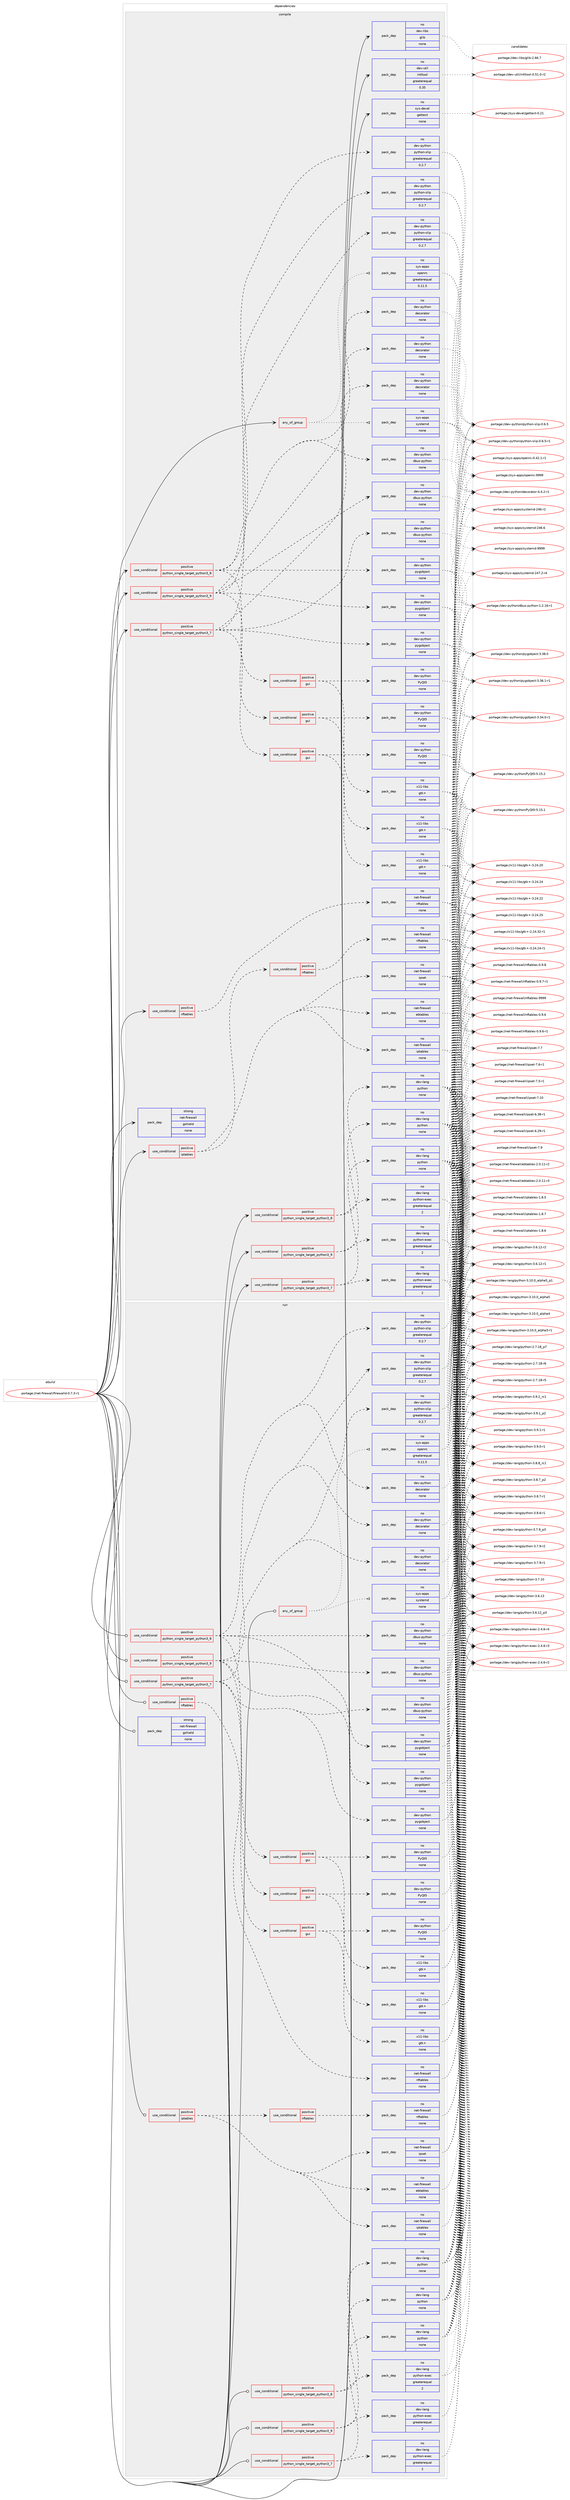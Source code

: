 digraph prolog {

# *************
# Graph options
# *************

newrank=true;
concentrate=true;
compound=true;
graph [rankdir=LR,fontname=Helvetica,fontsize=10,ranksep=1.5];#, ranksep=2.5, nodesep=0.2];
edge  [arrowhead=vee];
node  [fontname=Helvetica,fontsize=10];

# **********
# The ebuild
# **********

subgraph cluster_leftcol {
color=gray;
rank=same;
label=<<i>ebuild</i>>;
id [label="portage://net-firewall/firewalld-0.7.3-r1", color=red, width=4, href="../net-firewall/firewalld-0.7.3-r1.svg"];
}

# ****************
# The dependencies
# ****************

subgraph cluster_midcol {
color=gray;
label=<<i>dependencies</i>>;
subgraph cluster_compile {
fillcolor="#eeeeee";
style=filled;
label=<<i>compile</i>>;
subgraph any133 {
dependency15771 [label=<<TABLE BORDER="0" CELLBORDER="1" CELLSPACING="0" CELLPADDING="4"><TR><TD CELLPADDING="10">any_of_group</TD></TR></TABLE>>, shape=none, color=red];subgraph pack11129 {
dependency15772 [label=<<TABLE BORDER="0" CELLBORDER="1" CELLSPACING="0" CELLPADDING="4" WIDTH="220"><TR><TD ROWSPAN="6" CELLPADDING="30">pack_dep</TD></TR><TR><TD WIDTH="110">no</TD></TR><TR><TD>sys-apps</TD></TR><TR><TD>openrc</TD></TR><TR><TD>greaterequal</TD></TR><TR><TD>0.11.5</TD></TR></TABLE>>, shape=none, color=blue];
}
dependency15771:e -> dependency15772:w [weight=20,style="dotted",arrowhead="oinv"];
subgraph pack11130 {
dependency15773 [label=<<TABLE BORDER="0" CELLBORDER="1" CELLSPACING="0" CELLPADDING="4" WIDTH="220"><TR><TD ROWSPAN="6" CELLPADDING="30">pack_dep</TD></TR><TR><TD WIDTH="110">no</TD></TR><TR><TD>sys-apps</TD></TR><TR><TD>systemd</TD></TR><TR><TD>none</TD></TR><TR><TD></TD></TR></TABLE>>, shape=none, color=blue];
}
dependency15771:e -> dependency15773:w [weight=20,style="dotted",arrowhead="oinv"];
}
id:e -> dependency15771:w [weight=20,style="solid",arrowhead="vee"];
subgraph cond4490 {
dependency15774 [label=<<TABLE BORDER="0" CELLBORDER="1" CELLSPACING="0" CELLPADDING="4"><TR><TD ROWSPAN="3" CELLPADDING="10">use_conditional</TD></TR><TR><TD>positive</TD></TR><TR><TD>iptables</TD></TR></TABLE>>, shape=none, color=red];
subgraph pack11131 {
dependency15775 [label=<<TABLE BORDER="0" CELLBORDER="1" CELLSPACING="0" CELLPADDING="4" WIDTH="220"><TR><TD ROWSPAN="6" CELLPADDING="30">pack_dep</TD></TR><TR><TD WIDTH="110">no</TD></TR><TR><TD>net-firewall</TD></TR><TR><TD>iptables</TD></TR><TR><TD>none</TD></TR><TR><TD></TD></TR></TABLE>>, shape=none, color=blue];
}
dependency15774:e -> dependency15775:w [weight=20,style="dashed",arrowhead="vee"];
subgraph pack11132 {
dependency15776 [label=<<TABLE BORDER="0" CELLBORDER="1" CELLSPACING="0" CELLPADDING="4" WIDTH="220"><TR><TD ROWSPAN="6" CELLPADDING="30">pack_dep</TD></TR><TR><TD WIDTH="110">no</TD></TR><TR><TD>net-firewall</TD></TR><TR><TD>ebtables</TD></TR><TR><TD>none</TD></TR><TR><TD></TD></TR></TABLE>>, shape=none, color=blue];
}
dependency15774:e -> dependency15776:w [weight=20,style="dashed",arrowhead="vee"];
subgraph pack11133 {
dependency15777 [label=<<TABLE BORDER="0" CELLBORDER="1" CELLSPACING="0" CELLPADDING="4" WIDTH="220"><TR><TD ROWSPAN="6" CELLPADDING="30">pack_dep</TD></TR><TR><TD WIDTH="110">no</TD></TR><TR><TD>net-firewall</TD></TR><TR><TD>ipset</TD></TR><TR><TD>none</TD></TR><TR><TD></TD></TR></TABLE>>, shape=none, color=blue];
}
dependency15774:e -> dependency15777:w [weight=20,style="dashed",arrowhead="vee"];
subgraph cond4491 {
dependency15778 [label=<<TABLE BORDER="0" CELLBORDER="1" CELLSPACING="0" CELLPADDING="4"><TR><TD ROWSPAN="3" CELLPADDING="10">use_conditional</TD></TR><TR><TD>positive</TD></TR><TR><TD>nftables</TD></TR></TABLE>>, shape=none, color=red];
subgraph pack11134 {
dependency15779 [label=<<TABLE BORDER="0" CELLBORDER="1" CELLSPACING="0" CELLPADDING="4" WIDTH="220"><TR><TD ROWSPAN="6" CELLPADDING="30">pack_dep</TD></TR><TR><TD WIDTH="110">no</TD></TR><TR><TD>net-firewall</TD></TR><TR><TD>nftables</TD></TR><TR><TD>none</TD></TR><TR><TD></TD></TR></TABLE>>, shape=none, color=blue];
}
dependency15778:e -> dependency15779:w [weight=20,style="dashed",arrowhead="vee"];
}
dependency15774:e -> dependency15778:w [weight=20,style="dashed",arrowhead="vee"];
}
id:e -> dependency15774:w [weight=20,style="solid",arrowhead="vee"];
subgraph cond4492 {
dependency15780 [label=<<TABLE BORDER="0" CELLBORDER="1" CELLSPACING="0" CELLPADDING="4"><TR><TD ROWSPAN="3" CELLPADDING="10">use_conditional</TD></TR><TR><TD>positive</TD></TR><TR><TD>nftables</TD></TR></TABLE>>, shape=none, color=red];
subgraph pack11135 {
dependency15781 [label=<<TABLE BORDER="0" CELLBORDER="1" CELLSPACING="0" CELLPADDING="4" WIDTH="220"><TR><TD ROWSPAN="6" CELLPADDING="30">pack_dep</TD></TR><TR><TD WIDTH="110">no</TD></TR><TR><TD>net-firewall</TD></TR><TR><TD>nftables</TD></TR><TR><TD>none</TD></TR><TR><TD></TD></TR></TABLE>>, shape=none, color=blue];
}
dependency15780:e -> dependency15781:w [weight=20,style="dashed",arrowhead="vee"];
}
id:e -> dependency15780:w [weight=20,style="solid",arrowhead="vee"];
subgraph cond4493 {
dependency15782 [label=<<TABLE BORDER="0" CELLBORDER="1" CELLSPACING="0" CELLPADDING="4"><TR><TD ROWSPAN="3" CELLPADDING="10">use_conditional</TD></TR><TR><TD>positive</TD></TR><TR><TD>python_single_target_python3_7</TD></TR></TABLE>>, shape=none, color=red];
subgraph pack11136 {
dependency15783 [label=<<TABLE BORDER="0" CELLBORDER="1" CELLSPACING="0" CELLPADDING="4" WIDTH="220"><TR><TD ROWSPAN="6" CELLPADDING="30">pack_dep</TD></TR><TR><TD WIDTH="110">no</TD></TR><TR><TD>dev-lang</TD></TR><TR><TD>python</TD></TR><TR><TD>none</TD></TR><TR><TD></TD></TR></TABLE>>, shape=none, color=blue];
}
dependency15782:e -> dependency15783:w [weight=20,style="dashed",arrowhead="vee"];
subgraph pack11137 {
dependency15784 [label=<<TABLE BORDER="0" CELLBORDER="1" CELLSPACING="0" CELLPADDING="4" WIDTH="220"><TR><TD ROWSPAN="6" CELLPADDING="30">pack_dep</TD></TR><TR><TD WIDTH="110">no</TD></TR><TR><TD>dev-lang</TD></TR><TR><TD>python-exec</TD></TR><TR><TD>greaterequal</TD></TR><TR><TD>2</TD></TR></TABLE>>, shape=none, color=blue];
}
dependency15782:e -> dependency15784:w [weight=20,style="dashed",arrowhead="vee"];
}
id:e -> dependency15782:w [weight=20,style="solid",arrowhead="vee"];
subgraph cond4494 {
dependency15785 [label=<<TABLE BORDER="0" CELLBORDER="1" CELLSPACING="0" CELLPADDING="4"><TR><TD ROWSPAN="3" CELLPADDING="10">use_conditional</TD></TR><TR><TD>positive</TD></TR><TR><TD>python_single_target_python3_7</TD></TR></TABLE>>, shape=none, color=red];
subgraph pack11138 {
dependency15786 [label=<<TABLE BORDER="0" CELLBORDER="1" CELLSPACING="0" CELLPADDING="4" WIDTH="220"><TR><TD ROWSPAN="6" CELLPADDING="30">pack_dep</TD></TR><TR><TD WIDTH="110">no</TD></TR><TR><TD>dev-python</TD></TR><TR><TD>dbus-python</TD></TR><TR><TD>none</TD></TR><TR><TD></TD></TR></TABLE>>, shape=none, color=blue];
}
dependency15785:e -> dependency15786:w [weight=20,style="dashed",arrowhead="vee"];
subgraph pack11139 {
dependency15787 [label=<<TABLE BORDER="0" CELLBORDER="1" CELLSPACING="0" CELLPADDING="4" WIDTH="220"><TR><TD ROWSPAN="6" CELLPADDING="30">pack_dep</TD></TR><TR><TD WIDTH="110">no</TD></TR><TR><TD>dev-python</TD></TR><TR><TD>decorator</TD></TR><TR><TD>none</TD></TR><TR><TD></TD></TR></TABLE>>, shape=none, color=blue];
}
dependency15785:e -> dependency15787:w [weight=20,style="dashed",arrowhead="vee"];
subgraph pack11140 {
dependency15788 [label=<<TABLE BORDER="0" CELLBORDER="1" CELLSPACING="0" CELLPADDING="4" WIDTH="220"><TR><TD ROWSPAN="6" CELLPADDING="30">pack_dep</TD></TR><TR><TD WIDTH="110">no</TD></TR><TR><TD>dev-python</TD></TR><TR><TD>python-slip</TD></TR><TR><TD>greaterequal</TD></TR><TR><TD>0.2.7</TD></TR></TABLE>>, shape=none, color=blue];
}
dependency15785:e -> dependency15788:w [weight=20,style="dashed",arrowhead="vee"];
subgraph pack11141 {
dependency15789 [label=<<TABLE BORDER="0" CELLBORDER="1" CELLSPACING="0" CELLPADDING="4" WIDTH="220"><TR><TD ROWSPAN="6" CELLPADDING="30">pack_dep</TD></TR><TR><TD WIDTH="110">no</TD></TR><TR><TD>dev-python</TD></TR><TR><TD>pygobject</TD></TR><TR><TD>none</TD></TR><TR><TD></TD></TR></TABLE>>, shape=none, color=blue];
}
dependency15785:e -> dependency15789:w [weight=20,style="dashed",arrowhead="vee"];
subgraph cond4495 {
dependency15790 [label=<<TABLE BORDER="0" CELLBORDER="1" CELLSPACING="0" CELLPADDING="4"><TR><TD ROWSPAN="3" CELLPADDING="10">use_conditional</TD></TR><TR><TD>positive</TD></TR><TR><TD>gui</TD></TR></TABLE>>, shape=none, color=red];
subgraph pack11142 {
dependency15791 [label=<<TABLE BORDER="0" CELLBORDER="1" CELLSPACING="0" CELLPADDING="4" WIDTH="220"><TR><TD ROWSPAN="6" CELLPADDING="30">pack_dep</TD></TR><TR><TD WIDTH="110">no</TD></TR><TR><TD>x11-libs</TD></TR><TR><TD>gtk+</TD></TR><TR><TD>none</TD></TR><TR><TD></TD></TR></TABLE>>, shape=none, color=blue];
}
dependency15790:e -> dependency15791:w [weight=20,style="dashed",arrowhead="vee"];
subgraph pack11143 {
dependency15792 [label=<<TABLE BORDER="0" CELLBORDER="1" CELLSPACING="0" CELLPADDING="4" WIDTH="220"><TR><TD ROWSPAN="6" CELLPADDING="30">pack_dep</TD></TR><TR><TD WIDTH="110">no</TD></TR><TR><TD>dev-python</TD></TR><TR><TD>PyQt5</TD></TR><TR><TD>none</TD></TR><TR><TD></TD></TR></TABLE>>, shape=none, color=blue];
}
dependency15790:e -> dependency15792:w [weight=20,style="dashed",arrowhead="vee"];
}
dependency15785:e -> dependency15790:w [weight=20,style="dashed",arrowhead="vee"];
}
id:e -> dependency15785:w [weight=20,style="solid",arrowhead="vee"];
subgraph cond4496 {
dependency15793 [label=<<TABLE BORDER="0" CELLBORDER="1" CELLSPACING="0" CELLPADDING="4"><TR><TD ROWSPAN="3" CELLPADDING="10">use_conditional</TD></TR><TR><TD>positive</TD></TR><TR><TD>python_single_target_python3_8</TD></TR></TABLE>>, shape=none, color=red];
subgraph pack11144 {
dependency15794 [label=<<TABLE BORDER="0" CELLBORDER="1" CELLSPACING="0" CELLPADDING="4" WIDTH="220"><TR><TD ROWSPAN="6" CELLPADDING="30">pack_dep</TD></TR><TR><TD WIDTH="110">no</TD></TR><TR><TD>dev-lang</TD></TR><TR><TD>python</TD></TR><TR><TD>none</TD></TR><TR><TD></TD></TR></TABLE>>, shape=none, color=blue];
}
dependency15793:e -> dependency15794:w [weight=20,style="dashed",arrowhead="vee"];
subgraph pack11145 {
dependency15795 [label=<<TABLE BORDER="0" CELLBORDER="1" CELLSPACING="0" CELLPADDING="4" WIDTH="220"><TR><TD ROWSPAN="6" CELLPADDING="30">pack_dep</TD></TR><TR><TD WIDTH="110">no</TD></TR><TR><TD>dev-lang</TD></TR><TR><TD>python-exec</TD></TR><TR><TD>greaterequal</TD></TR><TR><TD>2</TD></TR></TABLE>>, shape=none, color=blue];
}
dependency15793:e -> dependency15795:w [weight=20,style="dashed",arrowhead="vee"];
}
id:e -> dependency15793:w [weight=20,style="solid",arrowhead="vee"];
subgraph cond4497 {
dependency15796 [label=<<TABLE BORDER="0" CELLBORDER="1" CELLSPACING="0" CELLPADDING="4"><TR><TD ROWSPAN="3" CELLPADDING="10">use_conditional</TD></TR><TR><TD>positive</TD></TR><TR><TD>python_single_target_python3_8</TD></TR></TABLE>>, shape=none, color=red];
subgraph pack11146 {
dependency15797 [label=<<TABLE BORDER="0" CELLBORDER="1" CELLSPACING="0" CELLPADDING="4" WIDTH="220"><TR><TD ROWSPAN="6" CELLPADDING="30">pack_dep</TD></TR><TR><TD WIDTH="110">no</TD></TR><TR><TD>dev-python</TD></TR><TR><TD>dbus-python</TD></TR><TR><TD>none</TD></TR><TR><TD></TD></TR></TABLE>>, shape=none, color=blue];
}
dependency15796:e -> dependency15797:w [weight=20,style="dashed",arrowhead="vee"];
subgraph pack11147 {
dependency15798 [label=<<TABLE BORDER="0" CELLBORDER="1" CELLSPACING="0" CELLPADDING="4" WIDTH="220"><TR><TD ROWSPAN="6" CELLPADDING="30">pack_dep</TD></TR><TR><TD WIDTH="110">no</TD></TR><TR><TD>dev-python</TD></TR><TR><TD>decorator</TD></TR><TR><TD>none</TD></TR><TR><TD></TD></TR></TABLE>>, shape=none, color=blue];
}
dependency15796:e -> dependency15798:w [weight=20,style="dashed",arrowhead="vee"];
subgraph pack11148 {
dependency15799 [label=<<TABLE BORDER="0" CELLBORDER="1" CELLSPACING="0" CELLPADDING="4" WIDTH="220"><TR><TD ROWSPAN="6" CELLPADDING="30">pack_dep</TD></TR><TR><TD WIDTH="110">no</TD></TR><TR><TD>dev-python</TD></TR><TR><TD>python-slip</TD></TR><TR><TD>greaterequal</TD></TR><TR><TD>0.2.7</TD></TR></TABLE>>, shape=none, color=blue];
}
dependency15796:e -> dependency15799:w [weight=20,style="dashed",arrowhead="vee"];
subgraph pack11149 {
dependency15800 [label=<<TABLE BORDER="0" CELLBORDER="1" CELLSPACING="0" CELLPADDING="4" WIDTH="220"><TR><TD ROWSPAN="6" CELLPADDING="30">pack_dep</TD></TR><TR><TD WIDTH="110">no</TD></TR><TR><TD>dev-python</TD></TR><TR><TD>pygobject</TD></TR><TR><TD>none</TD></TR><TR><TD></TD></TR></TABLE>>, shape=none, color=blue];
}
dependency15796:e -> dependency15800:w [weight=20,style="dashed",arrowhead="vee"];
subgraph cond4498 {
dependency15801 [label=<<TABLE BORDER="0" CELLBORDER="1" CELLSPACING="0" CELLPADDING="4"><TR><TD ROWSPAN="3" CELLPADDING="10">use_conditional</TD></TR><TR><TD>positive</TD></TR><TR><TD>gui</TD></TR></TABLE>>, shape=none, color=red];
subgraph pack11150 {
dependency15802 [label=<<TABLE BORDER="0" CELLBORDER="1" CELLSPACING="0" CELLPADDING="4" WIDTH="220"><TR><TD ROWSPAN="6" CELLPADDING="30">pack_dep</TD></TR><TR><TD WIDTH="110">no</TD></TR><TR><TD>x11-libs</TD></TR><TR><TD>gtk+</TD></TR><TR><TD>none</TD></TR><TR><TD></TD></TR></TABLE>>, shape=none, color=blue];
}
dependency15801:e -> dependency15802:w [weight=20,style="dashed",arrowhead="vee"];
subgraph pack11151 {
dependency15803 [label=<<TABLE BORDER="0" CELLBORDER="1" CELLSPACING="0" CELLPADDING="4" WIDTH="220"><TR><TD ROWSPAN="6" CELLPADDING="30">pack_dep</TD></TR><TR><TD WIDTH="110">no</TD></TR><TR><TD>dev-python</TD></TR><TR><TD>PyQt5</TD></TR><TR><TD>none</TD></TR><TR><TD></TD></TR></TABLE>>, shape=none, color=blue];
}
dependency15801:e -> dependency15803:w [weight=20,style="dashed",arrowhead="vee"];
}
dependency15796:e -> dependency15801:w [weight=20,style="dashed",arrowhead="vee"];
}
id:e -> dependency15796:w [weight=20,style="solid",arrowhead="vee"];
subgraph cond4499 {
dependency15804 [label=<<TABLE BORDER="0" CELLBORDER="1" CELLSPACING="0" CELLPADDING="4"><TR><TD ROWSPAN="3" CELLPADDING="10">use_conditional</TD></TR><TR><TD>positive</TD></TR><TR><TD>python_single_target_python3_9</TD></TR></TABLE>>, shape=none, color=red];
subgraph pack11152 {
dependency15805 [label=<<TABLE BORDER="0" CELLBORDER="1" CELLSPACING="0" CELLPADDING="4" WIDTH="220"><TR><TD ROWSPAN="6" CELLPADDING="30">pack_dep</TD></TR><TR><TD WIDTH="110">no</TD></TR><TR><TD>dev-lang</TD></TR><TR><TD>python</TD></TR><TR><TD>none</TD></TR><TR><TD></TD></TR></TABLE>>, shape=none, color=blue];
}
dependency15804:e -> dependency15805:w [weight=20,style="dashed",arrowhead="vee"];
subgraph pack11153 {
dependency15806 [label=<<TABLE BORDER="0" CELLBORDER="1" CELLSPACING="0" CELLPADDING="4" WIDTH="220"><TR><TD ROWSPAN="6" CELLPADDING="30">pack_dep</TD></TR><TR><TD WIDTH="110">no</TD></TR><TR><TD>dev-lang</TD></TR><TR><TD>python-exec</TD></TR><TR><TD>greaterequal</TD></TR><TR><TD>2</TD></TR></TABLE>>, shape=none, color=blue];
}
dependency15804:e -> dependency15806:w [weight=20,style="dashed",arrowhead="vee"];
}
id:e -> dependency15804:w [weight=20,style="solid",arrowhead="vee"];
subgraph cond4500 {
dependency15807 [label=<<TABLE BORDER="0" CELLBORDER="1" CELLSPACING="0" CELLPADDING="4"><TR><TD ROWSPAN="3" CELLPADDING="10">use_conditional</TD></TR><TR><TD>positive</TD></TR><TR><TD>python_single_target_python3_9</TD></TR></TABLE>>, shape=none, color=red];
subgraph pack11154 {
dependency15808 [label=<<TABLE BORDER="0" CELLBORDER="1" CELLSPACING="0" CELLPADDING="4" WIDTH="220"><TR><TD ROWSPAN="6" CELLPADDING="30">pack_dep</TD></TR><TR><TD WIDTH="110">no</TD></TR><TR><TD>dev-python</TD></TR><TR><TD>dbus-python</TD></TR><TR><TD>none</TD></TR><TR><TD></TD></TR></TABLE>>, shape=none, color=blue];
}
dependency15807:e -> dependency15808:w [weight=20,style="dashed",arrowhead="vee"];
subgraph pack11155 {
dependency15809 [label=<<TABLE BORDER="0" CELLBORDER="1" CELLSPACING="0" CELLPADDING="4" WIDTH="220"><TR><TD ROWSPAN="6" CELLPADDING="30">pack_dep</TD></TR><TR><TD WIDTH="110">no</TD></TR><TR><TD>dev-python</TD></TR><TR><TD>decorator</TD></TR><TR><TD>none</TD></TR><TR><TD></TD></TR></TABLE>>, shape=none, color=blue];
}
dependency15807:e -> dependency15809:w [weight=20,style="dashed",arrowhead="vee"];
subgraph pack11156 {
dependency15810 [label=<<TABLE BORDER="0" CELLBORDER="1" CELLSPACING="0" CELLPADDING="4" WIDTH="220"><TR><TD ROWSPAN="6" CELLPADDING="30">pack_dep</TD></TR><TR><TD WIDTH="110">no</TD></TR><TR><TD>dev-python</TD></TR><TR><TD>python-slip</TD></TR><TR><TD>greaterequal</TD></TR><TR><TD>0.2.7</TD></TR></TABLE>>, shape=none, color=blue];
}
dependency15807:e -> dependency15810:w [weight=20,style="dashed",arrowhead="vee"];
subgraph pack11157 {
dependency15811 [label=<<TABLE BORDER="0" CELLBORDER="1" CELLSPACING="0" CELLPADDING="4" WIDTH="220"><TR><TD ROWSPAN="6" CELLPADDING="30">pack_dep</TD></TR><TR><TD WIDTH="110">no</TD></TR><TR><TD>dev-python</TD></TR><TR><TD>pygobject</TD></TR><TR><TD>none</TD></TR><TR><TD></TD></TR></TABLE>>, shape=none, color=blue];
}
dependency15807:e -> dependency15811:w [weight=20,style="dashed",arrowhead="vee"];
subgraph cond4501 {
dependency15812 [label=<<TABLE BORDER="0" CELLBORDER="1" CELLSPACING="0" CELLPADDING="4"><TR><TD ROWSPAN="3" CELLPADDING="10">use_conditional</TD></TR><TR><TD>positive</TD></TR><TR><TD>gui</TD></TR></TABLE>>, shape=none, color=red];
subgraph pack11158 {
dependency15813 [label=<<TABLE BORDER="0" CELLBORDER="1" CELLSPACING="0" CELLPADDING="4" WIDTH="220"><TR><TD ROWSPAN="6" CELLPADDING="30">pack_dep</TD></TR><TR><TD WIDTH="110">no</TD></TR><TR><TD>x11-libs</TD></TR><TR><TD>gtk+</TD></TR><TR><TD>none</TD></TR><TR><TD></TD></TR></TABLE>>, shape=none, color=blue];
}
dependency15812:e -> dependency15813:w [weight=20,style="dashed",arrowhead="vee"];
subgraph pack11159 {
dependency15814 [label=<<TABLE BORDER="0" CELLBORDER="1" CELLSPACING="0" CELLPADDING="4" WIDTH="220"><TR><TD ROWSPAN="6" CELLPADDING="30">pack_dep</TD></TR><TR><TD WIDTH="110">no</TD></TR><TR><TD>dev-python</TD></TR><TR><TD>PyQt5</TD></TR><TR><TD>none</TD></TR><TR><TD></TD></TR></TABLE>>, shape=none, color=blue];
}
dependency15812:e -> dependency15814:w [weight=20,style="dashed",arrowhead="vee"];
}
dependency15807:e -> dependency15812:w [weight=20,style="dashed",arrowhead="vee"];
}
id:e -> dependency15807:w [weight=20,style="solid",arrowhead="vee"];
subgraph pack11160 {
dependency15815 [label=<<TABLE BORDER="0" CELLBORDER="1" CELLSPACING="0" CELLPADDING="4" WIDTH="220"><TR><TD ROWSPAN="6" CELLPADDING="30">pack_dep</TD></TR><TR><TD WIDTH="110">no</TD></TR><TR><TD>dev-libs</TD></TR><TR><TD>glib</TD></TR><TR><TD>none</TD></TR><TR><TD></TD></TR></TABLE>>, shape=none, color=blue];
}
id:e -> dependency15815:w [weight=20,style="solid",arrowhead="vee"];
subgraph pack11161 {
dependency15816 [label=<<TABLE BORDER="0" CELLBORDER="1" CELLSPACING="0" CELLPADDING="4" WIDTH="220"><TR><TD ROWSPAN="6" CELLPADDING="30">pack_dep</TD></TR><TR><TD WIDTH="110">no</TD></TR><TR><TD>dev-util</TD></TR><TR><TD>intltool</TD></TR><TR><TD>greaterequal</TD></TR><TR><TD>0.35</TD></TR></TABLE>>, shape=none, color=blue];
}
id:e -> dependency15816:w [weight=20,style="solid",arrowhead="vee"];
subgraph pack11162 {
dependency15817 [label=<<TABLE BORDER="0" CELLBORDER="1" CELLSPACING="0" CELLPADDING="4" WIDTH="220"><TR><TD ROWSPAN="6" CELLPADDING="30">pack_dep</TD></TR><TR><TD WIDTH="110">no</TD></TR><TR><TD>sys-devel</TD></TR><TR><TD>gettext</TD></TR><TR><TD>none</TD></TR><TR><TD></TD></TR></TABLE>>, shape=none, color=blue];
}
id:e -> dependency15817:w [weight=20,style="solid",arrowhead="vee"];
subgraph pack11163 {
dependency15818 [label=<<TABLE BORDER="0" CELLBORDER="1" CELLSPACING="0" CELLPADDING="4" WIDTH="220"><TR><TD ROWSPAN="6" CELLPADDING="30">pack_dep</TD></TR><TR><TD WIDTH="110">strong</TD></TR><TR><TD>net-firewall</TD></TR><TR><TD>gshield</TD></TR><TR><TD>none</TD></TR><TR><TD></TD></TR></TABLE>>, shape=none, color=blue];
}
id:e -> dependency15818:w [weight=20,style="solid",arrowhead="vee"];
}
subgraph cluster_compileandrun {
fillcolor="#eeeeee";
style=filled;
label=<<i>compile and run</i>>;
}
subgraph cluster_run {
fillcolor="#eeeeee";
style=filled;
label=<<i>run</i>>;
subgraph any134 {
dependency15819 [label=<<TABLE BORDER="0" CELLBORDER="1" CELLSPACING="0" CELLPADDING="4"><TR><TD CELLPADDING="10">any_of_group</TD></TR></TABLE>>, shape=none, color=red];subgraph pack11164 {
dependency15820 [label=<<TABLE BORDER="0" CELLBORDER="1" CELLSPACING="0" CELLPADDING="4" WIDTH="220"><TR><TD ROWSPAN="6" CELLPADDING="30">pack_dep</TD></TR><TR><TD WIDTH="110">no</TD></TR><TR><TD>sys-apps</TD></TR><TR><TD>openrc</TD></TR><TR><TD>greaterequal</TD></TR><TR><TD>0.11.5</TD></TR></TABLE>>, shape=none, color=blue];
}
dependency15819:e -> dependency15820:w [weight=20,style="dotted",arrowhead="oinv"];
subgraph pack11165 {
dependency15821 [label=<<TABLE BORDER="0" CELLBORDER="1" CELLSPACING="0" CELLPADDING="4" WIDTH="220"><TR><TD ROWSPAN="6" CELLPADDING="30">pack_dep</TD></TR><TR><TD WIDTH="110">no</TD></TR><TR><TD>sys-apps</TD></TR><TR><TD>systemd</TD></TR><TR><TD>none</TD></TR><TR><TD></TD></TR></TABLE>>, shape=none, color=blue];
}
dependency15819:e -> dependency15821:w [weight=20,style="dotted",arrowhead="oinv"];
}
id:e -> dependency15819:w [weight=20,style="solid",arrowhead="odot"];
subgraph cond4502 {
dependency15822 [label=<<TABLE BORDER="0" CELLBORDER="1" CELLSPACING="0" CELLPADDING="4"><TR><TD ROWSPAN="3" CELLPADDING="10">use_conditional</TD></TR><TR><TD>positive</TD></TR><TR><TD>iptables</TD></TR></TABLE>>, shape=none, color=red];
subgraph pack11166 {
dependency15823 [label=<<TABLE BORDER="0" CELLBORDER="1" CELLSPACING="0" CELLPADDING="4" WIDTH="220"><TR><TD ROWSPAN="6" CELLPADDING="30">pack_dep</TD></TR><TR><TD WIDTH="110">no</TD></TR><TR><TD>net-firewall</TD></TR><TR><TD>iptables</TD></TR><TR><TD>none</TD></TR><TR><TD></TD></TR></TABLE>>, shape=none, color=blue];
}
dependency15822:e -> dependency15823:w [weight=20,style="dashed",arrowhead="vee"];
subgraph pack11167 {
dependency15824 [label=<<TABLE BORDER="0" CELLBORDER="1" CELLSPACING="0" CELLPADDING="4" WIDTH="220"><TR><TD ROWSPAN="6" CELLPADDING="30">pack_dep</TD></TR><TR><TD WIDTH="110">no</TD></TR><TR><TD>net-firewall</TD></TR><TR><TD>ebtables</TD></TR><TR><TD>none</TD></TR><TR><TD></TD></TR></TABLE>>, shape=none, color=blue];
}
dependency15822:e -> dependency15824:w [weight=20,style="dashed",arrowhead="vee"];
subgraph pack11168 {
dependency15825 [label=<<TABLE BORDER="0" CELLBORDER="1" CELLSPACING="0" CELLPADDING="4" WIDTH="220"><TR><TD ROWSPAN="6" CELLPADDING="30">pack_dep</TD></TR><TR><TD WIDTH="110">no</TD></TR><TR><TD>net-firewall</TD></TR><TR><TD>ipset</TD></TR><TR><TD>none</TD></TR><TR><TD></TD></TR></TABLE>>, shape=none, color=blue];
}
dependency15822:e -> dependency15825:w [weight=20,style="dashed",arrowhead="vee"];
subgraph cond4503 {
dependency15826 [label=<<TABLE BORDER="0" CELLBORDER="1" CELLSPACING="0" CELLPADDING="4"><TR><TD ROWSPAN="3" CELLPADDING="10">use_conditional</TD></TR><TR><TD>positive</TD></TR><TR><TD>nftables</TD></TR></TABLE>>, shape=none, color=red];
subgraph pack11169 {
dependency15827 [label=<<TABLE BORDER="0" CELLBORDER="1" CELLSPACING="0" CELLPADDING="4" WIDTH="220"><TR><TD ROWSPAN="6" CELLPADDING="30">pack_dep</TD></TR><TR><TD WIDTH="110">no</TD></TR><TR><TD>net-firewall</TD></TR><TR><TD>nftables</TD></TR><TR><TD>none</TD></TR><TR><TD></TD></TR></TABLE>>, shape=none, color=blue];
}
dependency15826:e -> dependency15827:w [weight=20,style="dashed",arrowhead="vee"];
}
dependency15822:e -> dependency15826:w [weight=20,style="dashed",arrowhead="vee"];
}
id:e -> dependency15822:w [weight=20,style="solid",arrowhead="odot"];
subgraph cond4504 {
dependency15828 [label=<<TABLE BORDER="0" CELLBORDER="1" CELLSPACING="0" CELLPADDING="4"><TR><TD ROWSPAN="3" CELLPADDING="10">use_conditional</TD></TR><TR><TD>positive</TD></TR><TR><TD>nftables</TD></TR></TABLE>>, shape=none, color=red];
subgraph pack11170 {
dependency15829 [label=<<TABLE BORDER="0" CELLBORDER="1" CELLSPACING="0" CELLPADDING="4" WIDTH="220"><TR><TD ROWSPAN="6" CELLPADDING="30">pack_dep</TD></TR><TR><TD WIDTH="110">no</TD></TR><TR><TD>net-firewall</TD></TR><TR><TD>nftables</TD></TR><TR><TD>none</TD></TR><TR><TD></TD></TR></TABLE>>, shape=none, color=blue];
}
dependency15828:e -> dependency15829:w [weight=20,style="dashed",arrowhead="vee"];
}
id:e -> dependency15828:w [weight=20,style="solid",arrowhead="odot"];
subgraph cond4505 {
dependency15830 [label=<<TABLE BORDER="0" CELLBORDER="1" CELLSPACING="0" CELLPADDING="4"><TR><TD ROWSPAN="3" CELLPADDING="10">use_conditional</TD></TR><TR><TD>positive</TD></TR><TR><TD>python_single_target_python3_7</TD></TR></TABLE>>, shape=none, color=red];
subgraph pack11171 {
dependency15831 [label=<<TABLE BORDER="0" CELLBORDER="1" CELLSPACING="0" CELLPADDING="4" WIDTH="220"><TR><TD ROWSPAN="6" CELLPADDING="30">pack_dep</TD></TR><TR><TD WIDTH="110">no</TD></TR><TR><TD>dev-lang</TD></TR><TR><TD>python</TD></TR><TR><TD>none</TD></TR><TR><TD></TD></TR></TABLE>>, shape=none, color=blue];
}
dependency15830:e -> dependency15831:w [weight=20,style="dashed",arrowhead="vee"];
subgraph pack11172 {
dependency15832 [label=<<TABLE BORDER="0" CELLBORDER="1" CELLSPACING="0" CELLPADDING="4" WIDTH="220"><TR><TD ROWSPAN="6" CELLPADDING="30">pack_dep</TD></TR><TR><TD WIDTH="110">no</TD></TR><TR><TD>dev-lang</TD></TR><TR><TD>python-exec</TD></TR><TR><TD>greaterequal</TD></TR><TR><TD>2</TD></TR></TABLE>>, shape=none, color=blue];
}
dependency15830:e -> dependency15832:w [weight=20,style="dashed",arrowhead="vee"];
}
id:e -> dependency15830:w [weight=20,style="solid",arrowhead="odot"];
subgraph cond4506 {
dependency15833 [label=<<TABLE BORDER="0" CELLBORDER="1" CELLSPACING="0" CELLPADDING="4"><TR><TD ROWSPAN="3" CELLPADDING="10">use_conditional</TD></TR><TR><TD>positive</TD></TR><TR><TD>python_single_target_python3_7</TD></TR></TABLE>>, shape=none, color=red];
subgraph pack11173 {
dependency15834 [label=<<TABLE BORDER="0" CELLBORDER="1" CELLSPACING="0" CELLPADDING="4" WIDTH="220"><TR><TD ROWSPAN="6" CELLPADDING="30">pack_dep</TD></TR><TR><TD WIDTH="110">no</TD></TR><TR><TD>dev-python</TD></TR><TR><TD>dbus-python</TD></TR><TR><TD>none</TD></TR><TR><TD></TD></TR></TABLE>>, shape=none, color=blue];
}
dependency15833:e -> dependency15834:w [weight=20,style="dashed",arrowhead="vee"];
subgraph pack11174 {
dependency15835 [label=<<TABLE BORDER="0" CELLBORDER="1" CELLSPACING="0" CELLPADDING="4" WIDTH="220"><TR><TD ROWSPAN="6" CELLPADDING="30">pack_dep</TD></TR><TR><TD WIDTH="110">no</TD></TR><TR><TD>dev-python</TD></TR><TR><TD>decorator</TD></TR><TR><TD>none</TD></TR><TR><TD></TD></TR></TABLE>>, shape=none, color=blue];
}
dependency15833:e -> dependency15835:w [weight=20,style="dashed",arrowhead="vee"];
subgraph pack11175 {
dependency15836 [label=<<TABLE BORDER="0" CELLBORDER="1" CELLSPACING="0" CELLPADDING="4" WIDTH="220"><TR><TD ROWSPAN="6" CELLPADDING="30">pack_dep</TD></TR><TR><TD WIDTH="110">no</TD></TR><TR><TD>dev-python</TD></TR><TR><TD>python-slip</TD></TR><TR><TD>greaterequal</TD></TR><TR><TD>0.2.7</TD></TR></TABLE>>, shape=none, color=blue];
}
dependency15833:e -> dependency15836:w [weight=20,style="dashed",arrowhead="vee"];
subgraph pack11176 {
dependency15837 [label=<<TABLE BORDER="0" CELLBORDER="1" CELLSPACING="0" CELLPADDING="4" WIDTH="220"><TR><TD ROWSPAN="6" CELLPADDING="30">pack_dep</TD></TR><TR><TD WIDTH="110">no</TD></TR><TR><TD>dev-python</TD></TR><TR><TD>pygobject</TD></TR><TR><TD>none</TD></TR><TR><TD></TD></TR></TABLE>>, shape=none, color=blue];
}
dependency15833:e -> dependency15837:w [weight=20,style="dashed",arrowhead="vee"];
subgraph cond4507 {
dependency15838 [label=<<TABLE BORDER="0" CELLBORDER="1" CELLSPACING="0" CELLPADDING="4"><TR><TD ROWSPAN="3" CELLPADDING="10">use_conditional</TD></TR><TR><TD>positive</TD></TR><TR><TD>gui</TD></TR></TABLE>>, shape=none, color=red];
subgraph pack11177 {
dependency15839 [label=<<TABLE BORDER="0" CELLBORDER="1" CELLSPACING="0" CELLPADDING="4" WIDTH="220"><TR><TD ROWSPAN="6" CELLPADDING="30">pack_dep</TD></TR><TR><TD WIDTH="110">no</TD></TR><TR><TD>x11-libs</TD></TR><TR><TD>gtk+</TD></TR><TR><TD>none</TD></TR><TR><TD></TD></TR></TABLE>>, shape=none, color=blue];
}
dependency15838:e -> dependency15839:w [weight=20,style="dashed",arrowhead="vee"];
subgraph pack11178 {
dependency15840 [label=<<TABLE BORDER="0" CELLBORDER="1" CELLSPACING="0" CELLPADDING="4" WIDTH="220"><TR><TD ROWSPAN="6" CELLPADDING="30">pack_dep</TD></TR><TR><TD WIDTH="110">no</TD></TR><TR><TD>dev-python</TD></TR><TR><TD>PyQt5</TD></TR><TR><TD>none</TD></TR><TR><TD></TD></TR></TABLE>>, shape=none, color=blue];
}
dependency15838:e -> dependency15840:w [weight=20,style="dashed",arrowhead="vee"];
}
dependency15833:e -> dependency15838:w [weight=20,style="dashed",arrowhead="vee"];
}
id:e -> dependency15833:w [weight=20,style="solid",arrowhead="odot"];
subgraph cond4508 {
dependency15841 [label=<<TABLE BORDER="0" CELLBORDER="1" CELLSPACING="0" CELLPADDING="4"><TR><TD ROWSPAN="3" CELLPADDING="10">use_conditional</TD></TR><TR><TD>positive</TD></TR><TR><TD>python_single_target_python3_8</TD></TR></TABLE>>, shape=none, color=red];
subgraph pack11179 {
dependency15842 [label=<<TABLE BORDER="0" CELLBORDER="1" CELLSPACING="0" CELLPADDING="4" WIDTH="220"><TR><TD ROWSPAN="6" CELLPADDING="30">pack_dep</TD></TR><TR><TD WIDTH="110">no</TD></TR><TR><TD>dev-lang</TD></TR><TR><TD>python</TD></TR><TR><TD>none</TD></TR><TR><TD></TD></TR></TABLE>>, shape=none, color=blue];
}
dependency15841:e -> dependency15842:w [weight=20,style="dashed",arrowhead="vee"];
subgraph pack11180 {
dependency15843 [label=<<TABLE BORDER="0" CELLBORDER="1" CELLSPACING="0" CELLPADDING="4" WIDTH="220"><TR><TD ROWSPAN="6" CELLPADDING="30">pack_dep</TD></TR><TR><TD WIDTH="110">no</TD></TR><TR><TD>dev-lang</TD></TR><TR><TD>python-exec</TD></TR><TR><TD>greaterequal</TD></TR><TR><TD>2</TD></TR></TABLE>>, shape=none, color=blue];
}
dependency15841:e -> dependency15843:w [weight=20,style="dashed",arrowhead="vee"];
}
id:e -> dependency15841:w [weight=20,style="solid",arrowhead="odot"];
subgraph cond4509 {
dependency15844 [label=<<TABLE BORDER="0" CELLBORDER="1" CELLSPACING="0" CELLPADDING="4"><TR><TD ROWSPAN="3" CELLPADDING="10">use_conditional</TD></TR><TR><TD>positive</TD></TR><TR><TD>python_single_target_python3_8</TD></TR></TABLE>>, shape=none, color=red];
subgraph pack11181 {
dependency15845 [label=<<TABLE BORDER="0" CELLBORDER="1" CELLSPACING="0" CELLPADDING="4" WIDTH="220"><TR><TD ROWSPAN="6" CELLPADDING="30">pack_dep</TD></TR><TR><TD WIDTH="110">no</TD></TR><TR><TD>dev-python</TD></TR><TR><TD>dbus-python</TD></TR><TR><TD>none</TD></TR><TR><TD></TD></TR></TABLE>>, shape=none, color=blue];
}
dependency15844:e -> dependency15845:w [weight=20,style="dashed",arrowhead="vee"];
subgraph pack11182 {
dependency15846 [label=<<TABLE BORDER="0" CELLBORDER="1" CELLSPACING="0" CELLPADDING="4" WIDTH="220"><TR><TD ROWSPAN="6" CELLPADDING="30">pack_dep</TD></TR><TR><TD WIDTH="110">no</TD></TR><TR><TD>dev-python</TD></TR><TR><TD>decorator</TD></TR><TR><TD>none</TD></TR><TR><TD></TD></TR></TABLE>>, shape=none, color=blue];
}
dependency15844:e -> dependency15846:w [weight=20,style="dashed",arrowhead="vee"];
subgraph pack11183 {
dependency15847 [label=<<TABLE BORDER="0" CELLBORDER="1" CELLSPACING="0" CELLPADDING="4" WIDTH="220"><TR><TD ROWSPAN="6" CELLPADDING="30">pack_dep</TD></TR><TR><TD WIDTH="110">no</TD></TR><TR><TD>dev-python</TD></TR><TR><TD>python-slip</TD></TR><TR><TD>greaterequal</TD></TR><TR><TD>0.2.7</TD></TR></TABLE>>, shape=none, color=blue];
}
dependency15844:e -> dependency15847:w [weight=20,style="dashed",arrowhead="vee"];
subgraph pack11184 {
dependency15848 [label=<<TABLE BORDER="0" CELLBORDER="1" CELLSPACING="0" CELLPADDING="4" WIDTH="220"><TR><TD ROWSPAN="6" CELLPADDING="30">pack_dep</TD></TR><TR><TD WIDTH="110">no</TD></TR><TR><TD>dev-python</TD></TR><TR><TD>pygobject</TD></TR><TR><TD>none</TD></TR><TR><TD></TD></TR></TABLE>>, shape=none, color=blue];
}
dependency15844:e -> dependency15848:w [weight=20,style="dashed",arrowhead="vee"];
subgraph cond4510 {
dependency15849 [label=<<TABLE BORDER="0" CELLBORDER="1" CELLSPACING="0" CELLPADDING="4"><TR><TD ROWSPAN="3" CELLPADDING="10">use_conditional</TD></TR><TR><TD>positive</TD></TR><TR><TD>gui</TD></TR></TABLE>>, shape=none, color=red];
subgraph pack11185 {
dependency15850 [label=<<TABLE BORDER="0" CELLBORDER="1" CELLSPACING="0" CELLPADDING="4" WIDTH="220"><TR><TD ROWSPAN="6" CELLPADDING="30">pack_dep</TD></TR><TR><TD WIDTH="110">no</TD></TR><TR><TD>x11-libs</TD></TR><TR><TD>gtk+</TD></TR><TR><TD>none</TD></TR><TR><TD></TD></TR></TABLE>>, shape=none, color=blue];
}
dependency15849:e -> dependency15850:w [weight=20,style="dashed",arrowhead="vee"];
subgraph pack11186 {
dependency15851 [label=<<TABLE BORDER="0" CELLBORDER="1" CELLSPACING="0" CELLPADDING="4" WIDTH="220"><TR><TD ROWSPAN="6" CELLPADDING="30">pack_dep</TD></TR><TR><TD WIDTH="110">no</TD></TR><TR><TD>dev-python</TD></TR><TR><TD>PyQt5</TD></TR><TR><TD>none</TD></TR><TR><TD></TD></TR></TABLE>>, shape=none, color=blue];
}
dependency15849:e -> dependency15851:w [weight=20,style="dashed",arrowhead="vee"];
}
dependency15844:e -> dependency15849:w [weight=20,style="dashed",arrowhead="vee"];
}
id:e -> dependency15844:w [weight=20,style="solid",arrowhead="odot"];
subgraph cond4511 {
dependency15852 [label=<<TABLE BORDER="0" CELLBORDER="1" CELLSPACING="0" CELLPADDING="4"><TR><TD ROWSPAN="3" CELLPADDING="10">use_conditional</TD></TR><TR><TD>positive</TD></TR><TR><TD>python_single_target_python3_9</TD></TR></TABLE>>, shape=none, color=red];
subgraph pack11187 {
dependency15853 [label=<<TABLE BORDER="0" CELLBORDER="1" CELLSPACING="0" CELLPADDING="4" WIDTH="220"><TR><TD ROWSPAN="6" CELLPADDING="30">pack_dep</TD></TR><TR><TD WIDTH="110">no</TD></TR><TR><TD>dev-lang</TD></TR><TR><TD>python</TD></TR><TR><TD>none</TD></TR><TR><TD></TD></TR></TABLE>>, shape=none, color=blue];
}
dependency15852:e -> dependency15853:w [weight=20,style="dashed",arrowhead="vee"];
subgraph pack11188 {
dependency15854 [label=<<TABLE BORDER="0" CELLBORDER="1" CELLSPACING="0" CELLPADDING="4" WIDTH="220"><TR><TD ROWSPAN="6" CELLPADDING="30">pack_dep</TD></TR><TR><TD WIDTH="110">no</TD></TR><TR><TD>dev-lang</TD></TR><TR><TD>python-exec</TD></TR><TR><TD>greaterequal</TD></TR><TR><TD>2</TD></TR></TABLE>>, shape=none, color=blue];
}
dependency15852:e -> dependency15854:w [weight=20,style="dashed",arrowhead="vee"];
}
id:e -> dependency15852:w [weight=20,style="solid",arrowhead="odot"];
subgraph cond4512 {
dependency15855 [label=<<TABLE BORDER="0" CELLBORDER="1" CELLSPACING="0" CELLPADDING="4"><TR><TD ROWSPAN="3" CELLPADDING="10">use_conditional</TD></TR><TR><TD>positive</TD></TR><TR><TD>python_single_target_python3_9</TD></TR></TABLE>>, shape=none, color=red];
subgraph pack11189 {
dependency15856 [label=<<TABLE BORDER="0" CELLBORDER="1" CELLSPACING="0" CELLPADDING="4" WIDTH="220"><TR><TD ROWSPAN="6" CELLPADDING="30">pack_dep</TD></TR><TR><TD WIDTH="110">no</TD></TR><TR><TD>dev-python</TD></TR><TR><TD>dbus-python</TD></TR><TR><TD>none</TD></TR><TR><TD></TD></TR></TABLE>>, shape=none, color=blue];
}
dependency15855:e -> dependency15856:w [weight=20,style="dashed",arrowhead="vee"];
subgraph pack11190 {
dependency15857 [label=<<TABLE BORDER="0" CELLBORDER="1" CELLSPACING="0" CELLPADDING="4" WIDTH="220"><TR><TD ROWSPAN="6" CELLPADDING="30">pack_dep</TD></TR><TR><TD WIDTH="110">no</TD></TR><TR><TD>dev-python</TD></TR><TR><TD>decorator</TD></TR><TR><TD>none</TD></TR><TR><TD></TD></TR></TABLE>>, shape=none, color=blue];
}
dependency15855:e -> dependency15857:w [weight=20,style="dashed",arrowhead="vee"];
subgraph pack11191 {
dependency15858 [label=<<TABLE BORDER="0" CELLBORDER="1" CELLSPACING="0" CELLPADDING="4" WIDTH="220"><TR><TD ROWSPAN="6" CELLPADDING="30">pack_dep</TD></TR><TR><TD WIDTH="110">no</TD></TR><TR><TD>dev-python</TD></TR><TR><TD>python-slip</TD></TR><TR><TD>greaterequal</TD></TR><TR><TD>0.2.7</TD></TR></TABLE>>, shape=none, color=blue];
}
dependency15855:e -> dependency15858:w [weight=20,style="dashed",arrowhead="vee"];
subgraph pack11192 {
dependency15859 [label=<<TABLE BORDER="0" CELLBORDER="1" CELLSPACING="0" CELLPADDING="4" WIDTH="220"><TR><TD ROWSPAN="6" CELLPADDING="30">pack_dep</TD></TR><TR><TD WIDTH="110">no</TD></TR><TR><TD>dev-python</TD></TR><TR><TD>pygobject</TD></TR><TR><TD>none</TD></TR><TR><TD></TD></TR></TABLE>>, shape=none, color=blue];
}
dependency15855:e -> dependency15859:w [weight=20,style="dashed",arrowhead="vee"];
subgraph cond4513 {
dependency15860 [label=<<TABLE BORDER="0" CELLBORDER="1" CELLSPACING="0" CELLPADDING="4"><TR><TD ROWSPAN="3" CELLPADDING="10">use_conditional</TD></TR><TR><TD>positive</TD></TR><TR><TD>gui</TD></TR></TABLE>>, shape=none, color=red];
subgraph pack11193 {
dependency15861 [label=<<TABLE BORDER="0" CELLBORDER="1" CELLSPACING="0" CELLPADDING="4" WIDTH="220"><TR><TD ROWSPAN="6" CELLPADDING="30">pack_dep</TD></TR><TR><TD WIDTH="110">no</TD></TR><TR><TD>x11-libs</TD></TR><TR><TD>gtk+</TD></TR><TR><TD>none</TD></TR><TR><TD></TD></TR></TABLE>>, shape=none, color=blue];
}
dependency15860:e -> dependency15861:w [weight=20,style="dashed",arrowhead="vee"];
subgraph pack11194 {
dependency15862 [label=<<TABLE BORDER="0" CELLBORDER="1" CELLSPACING="0" CELLPADDING="4" WIDTH="220"><TR><TD ROWSPAN="6" CELLPADDING="30">pack_dep</TD></TR><TR><TD WIDTH="110">no</TD></TR><TR><TD>dev-python</TD></TR><TR><TD>PyQt5</TD></TR><TR><TD>none</TD></TR><TR><TD></TD></TR></TABLE>>, shape=none, color=blue];
}
dependency15860:e -> dependency15862:w [weight=20,style="dashed",arrowhead="vee"];
}
dependency15855:e -> dependency15860:w [weight=20,style="dashed",arrowhead="vee"];
}
id:e -> dependency15855:w [weight=20,style="solid",arrowhead="odot"];
subgraph pack11195 {
dependency15863 [label=<<TABLE BORDER="0" CELLBORDER="1" CELLSPACING="0" CELLPADDING="4" WIDTH="220"><TR><TD ROWSPAN="6" CELLPADDING="30">pack_dep</TD></TR><TR><TD WIDTH="110">strong</TD></TR><TR><TD>net-firewall</TD></TR><TR><TD>gshield</TD></TR><TR><TD>none</TD></TR><TR><TD></TD></TR></TABLE>>, shape=none, color=blue];
}
id:e -> dependency15863:w [weight=20,style="solid",arrowhead="odot"];
}
}

# **************
# The candidates
# **************

subgraph cluster_choices {
rank=same;
color=gray;
label=<<i>candidates</i>>;

subgraph choice11129 {
color=black;
nodesep=1;
choice115121115459711211211547111112101110114994557575757 [label="portage://sys-apps/openrc-9999", color=red, width=4,href="../sys-apps/openrc-9999.svg"];
choice11512111545971121121154711111210111011499454846525046494511449 [label="portage://sys-apps/openrc-0.42.1-r1", color=red, width=4,href="../sys-apps/openrc-0.42.1-r1.svg"];
dependency15772:e -> choice115121115459711211211547111112101110114994557575757:w [style=dotted,weight="100"];
dependency15772:e -> choice11512111545971121121154711111210111011499454846525046494511449:w [style=dotted,weight="100"];
}
subgraph choice11130 {
color=black;
nodesep=1;
choice1151211154597112112115471151211151161011091004557575757 [label="portage://sys-apps/systemd-9999", color=red, width=4,href="../sys-apps/systemd-9999.svg"];
choice1151211154597112112115471151211151161011091004550525546504511452 [label="portage://sys-apps/systemd-247.2-r4", color=red, width=4,href="../sys-apps/systemd-247.2-r4.svg"];
choice115121115459711211211547115121115116101109100455052544654 [label="portage://sys-apps/systemd-246.6", color=red, width=4,href="../sys-apps/systemd-246.6.svg"];
choice115121115459711211211547115121115116101109100455052544511450 [label="portage://sys-apps/systemd-246-r2", color=red, width=4,href="../sys-apps/systemd-246-r2.svg"];
dependency15773:e -> choice1151211154597112112115471151211151161011091004557575757:w [style=dotted,weight="100"];
dependency15773:e -> choice1151211154597112112115471151211151161011091004550525546504511452:w [style=dotted,weight="100"];
dependency15773:e -> choice115121115459711211211547115121115116101109100455052544654:w [style=dotted,weight="100"];
dependency15773:e -> choice115121115459711211211547115121115116101109100455052544511450:w [style=dotted,weight="100"];
}
subgraph choice11131 {
color=black;
nodesep=1;
choice1101011164510210511410111997108108471051121169798108101115454946564655 [label="portage://net-firewall/iptables-1.8.7", color=red, width=4,href="../net-firewall/iptables-1.8.7.svg"];
choice1101011164510210511410111997108108471051121169798108101115454946564654 [label="portage://net-firewall/iptables-1.8.6", color=red, width=4,href="../net-firewall/iptables-1.8.6.svg"];
choice1101011164510210511410111997108108471051121169798108101115454946564653 [label="portage://net-firewall/iptables-1.8.5", color=red, width=4,href="../net-firewall/iptables-1.8.5.svg"];
dependency15775:e -> choice1101011164510210511410111997108108471051121169798108101115454946564655:w [style=dotted,weight="100"];
dependency15775:e -> choice1101011164510210511410111997108108471051121169798108101115454946564654:w [style=dotted,weight="100"];
dependency15775:e -> choice1101011164510210511410111997108108471051121169798108101115454946564653:w [style=dotted,weight="100"];
}
subgraph choice11132 {
color=black;
nodesep=1;
choice110101116451021051141011199710810847101981169798108101115455046484649494511451 [label="portage://net-firewall/ebtables-2.0.11-r3", color=red, width=4,href="../net-firewall/ebtables-2.0.11-r3.svg"];
choice110101116451021051141011199710810847101981169798108101115455046484649494511450 [label="portage://net-firewall/ebtables-2.0.11-r2", color=red, width=4,href="../net-firewall/ebtables-2.0.11-r2.svg"];
dependency15776:e -> choice110101116451021051141011199710810847101981169798108101115455046484649494511451:w [style=dotted,weight="100"];
dependency15776:e -> choice110101116451021051141011199710810847101981169798108101115455046484649494511450:w [style=dotted,weight="100"];
}
subgraph choice11133 {
color=black;
nodesep=1;
choice11010111645102105114101119971081084710511211510111645554657 [label="portage://net-firewall/ipset-7.9", color=red, width=4,href="../net-firewall/ipset-7.9.svg"];
choice11010111645102105114101119971081084710511211510111645554655 [label="portage://net-firewall/ipset-7.7", color=red, width=4,href="../net-firewall/ipset-7.7.svg"];
choice110101116451021051141011199710810847105112115101116455546544511449 [label="portage://net-firewall/ipset-7.6-r1", color=red, width=4,href="../net-firewall/ipset-7.6-r1.svg"];
choice110101116451021051141011199710810847105112115101116455546534511449 [label="portage://net-firewall/ipset-7.5-r1", color=red, width=4,href="../net-firewall/ipset-7.5-r1.svg"];
choice1101011164510210511410111997108108471051121151011164555464948 [label="portage://net-firewall/ipset-7.10", color=red, width=4,href="../net-firewall/ipset-7.10.svg"];
choice11010111645102105114101119971081084710511211510111645544651564511449 [label="portage://net-firewall/ipset-6.38-r1", color=red, width=4,href="../net-firewall/ipset-6.38-r1.svg"];
choice11010111645102105114101119971081084710511211510111645544650574511449 [label="portage://net-firewall/ipset-6.29-r1", color=red, width=4,href="../net-firewall/ipset-6.29-r1.svg"];
dependency15777:e -> choice11010111645102105114101119971081084710511211510111645554657:w [style=dotted,weight="100"];
dependency15777:e -> choice11010111645102105114101119971081084710511211510111645554655:w [style=dotted,weight="100"];
dependency15777:e -> choice110101116451021051141011199710810847105112115101116455546544511449:w [style=dotted,weight="100"];
dependency15777:e -> choice110101116451021051141011199710810847105112115101116455546534511449:w [style=dotted,weight="100"];
dependency15777:e -> choice1101011164510210511410111997108108471051121151011164555464948:w [style=dotted,weight="100"];
dependency15777:e -> choice11010111645102105114101119971081084710511211510111645544651564511449:w [style=dotted,weight="100"];
dependency15777:e -> choice11010111645102105114101119971081084710511211510111645544650574511449:w [style=dotted,weight="100"];
}
subgraph choice11134 {
color=black;
nodesep=1;
choice11010111645102105114101119971081084711010211697981081011154557575757 [label="portage://net-firewall/nftables-9999", color=red, width=4,href="../net-firewall/nftables-9999.svg"];
choice1101011164510210511410111997108108471101021169798108101115454846574656 [label="portage://net-firewall/nftables-0.9.8", color=red, width=4,href="../net-firewall/nftables-0.9.8.svg"];
choice11010111645102105114101119971081084711010211697981081011154548465746554511449 [label="portage://net-firewall/nftables-0.9.7-r1", color=red, width=4,href="../net-firewall/nftables-0.9.7-r1.svg"];
choice11010111645102105114101119971081084711010211697981081011154548465746544511449 [label="portage://net-firewall/nftables-0.9.6-r1", color=red, width=4,href="../net-firewall/nftables-0.9.6-r1.svg"];
choice1101011164510210511410111997108108471101021169798108101115454846574654 [label="portage://net-firewall/nftables-0.9.6", color=red, width=4,href="../net-firewall/nftables-0.9.6.svg"];
dependency15779:e -> choice11010111645102105114101119971081084711010211697981081011154557575757:w [style=dotted,weight="100"];
dependency15779:e -> choice1101011164510210511410111997108108471101021169798108101115454846574656:w [style=dotted,weight="100"];
dependency15779:e -> choice11010111645102105114101119971081084711010211697981081011154548465746554511449:w [style=dotted,weight="100"];
dependency15779:e -> choice11010111645102105114101119971081084711010211697981081011154548465746544511449:w [style=dotted,weight="100"];
dependency15779:e -> choice1101011164510210511410111997108108471101021169798108101115454846574654:w [style=dotted,weight="100"];
}
subgraph choice11135 {
color=black;
nodesep=1;
choice11010111645102105114101119971081084711010211697981081011154557575757 [label="portage://net-firewall/nftables-9999", color=red, width=4,href="../net-firewall/nftables-9999.svg"];
choice1101011164510210511410111997108108471101021169798108101115454846574656 [label="portage://net-firewall/nftables-0.9.8", color=red, width=4,href="../net-firewall/nftables-0.9.8.svg"];
choice11010111645102105114101119971081084711010211697981081011154548465746554511449 [label="portage://net-firewall/nftables-0.9.7-r1", color=red, width=4,href="../net-firewall/nftables-0.9.7-r1.svg"];
choice11010111645102105114101119971081084711010211697981081011154548465746544511449 [label="portage://net-firewall/nftables-0.9.6-r1", color=red, width=4,href="../net-firewall/nftables-0.9.6-r1.svg"];
choice1101011164510210511410111997108108471101021169798108101115454846574654 [label="portage://net-firewall/nftables-0.9.6", color=red, width=4,href="../net-firewall/nftables-0.9.6.svg"];
dependency15781:e -> choice11010111645102105114101119971081084711010211697981081011154557575757:w [style=dotted,weight="100"];
dependency15781:e -> choice1101011164510210511410111997108108471101021169798108101115454846574656:w [style=dotted,weight="100"];
dependency15781:e -> choice11010111645102105114101119971081084711010211697981081011154548465746554511449:w [style=dotted,weight="100"];
dependency15781:e -> choice11010111645102105114101119971081084711010211697981081011154548465746544511449:w [style=dotted,weight="100"];
dependency15781:e -> choice1101011164510210511410111997108108471101021169798108101115454846574654:w [style=dotted,weight="100"];
}
subgraph choice11136 {
color=black;
nodesep=1;
choice100101118451089711010347112121116104111110455146574650951149949 [label="portage://dev-lang/python-3.9.2_rc1", color=red, width=4,href="../dev-lang/python-3.9.2_rc1.svg"];
choice1001011184510897110103471121211161041111104551465746499511250 [label="portage://dev-lang/python-3.9.1_p2", color=red, width=4,href="../dev-lang/python-3.9.1_p2.svg"];
choice1001011184510897110103471121211161041111104551465746494511449 [label="portage://dev-lang/python-3.9.1-r1", color=red, width=4,href="../dev-lang/python-3.9.1-r1.svg"];
choice1001011184510897110103471121211161041111104551465746484511449 [label="portage://dev-lang/python-3.9.0-r1", color=red, width=4,href="../dev-lang/python-3.9.0-r1.svg"];
choice100101118451089711010347112121116104111110455146564656951149949 [label="portage://dev-lang/python-3.8.8_rc1", color=red, width=4,href="../dev-lang/python-3.8.8_rc1.svg"];
choice1001011184510897110103471121211161041111104551465646559511250 [label="portage://dev-lang/python-3.8.7_p2", color=red, width=4,href="../dev-lang/python-3.8.7_p2.svg"];
choice1001011184510897110103471121211161041111104551465646554511449 [label="portage://dev-lang/python-3.8.7-r1", color=red, width=4,href="../dev-lang/python-3.8.7-r1.svg"];
choice1001011184510897110103471121211161041111104551465646544511449 [label="portage://dev-lang/python-3.8.6-r1", color=red, width=4,href="../dev-lang/python-3.8.6-r1.svg"];
choice1001011184510897110103471121211161041111104551465546579511251 [label="portage://dev-lang/python-3.7.9_p3", color=red, width=4,href="../dev-lang/python-3.7.9_p3.svg"];
choice1001011184510897110103471121211161041111104551465546574511450 [label="portage://dev-lang/python-3.7.9-r2", color=red, width=4,href="../dev-lang/python-3.7.9-r2.svg"];
choice1001011184510897110103471121211161041111104551465546574511449 [label="portage://dev-lang/python-3.7.9-r1", color=red, width=4,href="../dev-lang/python-3.7.9-r1.svg"];
choice10010111845108971101034711212111610411111045514655464948 [label="portage://dev-lang/python-3.7.10", color=red, width=4,href="../dev-lang/python-3.7.10.svg"];
choice10010111845108971101034711212111610411111045514654464951 [label="portage://dev-lang/python-3.6.13", color=red, width=4,href="../dev-lang/python-3.6.13.svg"];
choice100101118451089711010347112121116104111110455146544649509511251 [label="portage://dev-lang/python-3.6.12_p3", color=red, width=4,href="../dev-lang/python-3.6.12_p3.svg"];
choice100101118451089711010347112121116104111110455146544649504511450 [label="portage://dev-lang/python-3.6.12-r2", color=red, width=4,href="../dev-lang/python-3.6.12-r2.svg"];
choice100101118451089711010347112121116104111110455146544649504511449 [label="portage://dev-lang/python-3.6.12-r1", color=red, width=4,href="../dev-lang/python-3.6.12-r1.svg"];
choice10010111845108971101034711212111610411111045514649484648959710811210497539511249 [label="portage://dev-lang/python-3.10.0_alpha5_p1", color=red, width=4,href="../dev-lang/python-3.10.0_alpha5_p1.svg"];
choice1001011184510897110103471121211161041111104551464948464895971081121049753 [label="portage://dev-lang/python-3.10.0_alpha5", color=red, width=4,href="../dev-lang/python-3.10.0_alpha5.svg"];
choice1001011184510897110103471121211161041111104551464948464895971081121049752 [label="portage://dev-lang/python-3.10.0_alpha4", color=red, width=4,href="../dev-lang/python-3.10.0_alpha4.svg"];
choice10010111845108971101034711212111610411111045514649484648959710811210497514511449 [label="portage://dev-lang/python-3.10.0_alpha3-r1", color=red, width=4,href="../dev-lang/python-3.10.0_alpha3-r1.svg"];
choice100101118451089711010347112121116104111110455046554649569511255 [label="portage://dev-lang/python-2.7.18_p7", color=red, width=4,href="../dev-lang/python-2.7.18_p7.svg"];
choice100101118451089711010347112121116104111110455046554649564511454 [label="portage://dev-lang/python-2.7.18-r6", color=red, width=4,href="../dev-lang/python-2.7.18-r6.svg"];
choice100101118451089711010347112121116104111110455046554649564511453 [label="portage://dev-lang/python-2.7.18-r5", color=red, width=4,href="../dev-lang/python-2.7.18-r5.svg"];
dependency15783:e -> choice100101118451089711010347112121116104111110455146574650951149949:w [style=dotted,weight="100"];
dependency15783:e -> choice1001011184510897110103471121211161041111104551465746499511250:w [style=dotted,weight="100"];
dependency15783:e -> choice1001011184510897110103471121211161041111104551465746494511449:w [style=dotted,weight="100"];
dependency15783:e -> choice1001011184510897110103471121211161041111104551465746484511449:w [style=dotted,weight="100"];
dependency15783:e -> choice100101118451089711010347112121116104111110455146564656951149949:w [style=dotted,weight="100"];
dependency15783:e -> choice1001011184510897110103471121211161041111104551465646559511250:w [style=dotted,weight="100"];
dependency15783:e -> choice1001011184510897110103471121211161041111104551465646554511449:w [style=dotted,weight="100"];
dependency15783:e -> choice1001011184510897110103471121211161041111104551465646544511449:w [style=dotted,weight="100"];
dependency15783:e -> choice1001011184510897110103471121211161041111104551465546579511251:w [style=dotted,weight="100"];
dependency15783:e -> choice1001011184510897110103471121211161041111104551465546574511450:w [style=dotted,weight="100"];
dependency15783:e -> choice1001011184510897110103471121211161041111104551465546574511449:w [style=dotted,weight="100"];
dependency15783:e -> choice10010111845108971101034711212111610411111045514655464948:w [style=dotted,weight="100"];
dependency15783:e -> choice10010111845108971101034711212111610411111045514654464951:w [style=dotted,weight="100"];
dependency15783:e -> choice100101118451089711010347112121116104111110455146544649509511251:w [style=dotted,weight="100"];
dependency15783:e -> choice100101118451089711010347112121116104111110455146544649504511450:w [style=dotted,weight="100"];
dependency15783:e -> choice100101118451089711010347112121116104111110455146544649504511449:w [style=dotted,weight="100"];
dependency15783:e -> choice10010111845108971101034711212111610411111045514649484648959710811210497539511249:w [style=dotted,weight="100"];
dependency15783:e -> choice1001011184510897110103471121211161041111104551464948464895971081121049753:w [style=dotted,weight="100"];
dependency15783:e -> choice1001011184510897110103471121211161041111104551464948464895971081121049752:w [style=dotted,weight="100"];
dependency15783:e -> choice10010111845108971101034711212111610411111045514649484648959710811210497514511449:w [style=dotted,weight="100"];
dependency15783:e -> choice100101118451089711010347112121116104111110455046554649569511255:w [style=dotted,weight="100"];
dependency15783:e -> choice100101118451089711010347112121116104111110455046554649564511454:w [style=dotted,weight="100"];
dependency15783:e -> choice100101118451089711010347112121116104111110455046554649564511453:w [style=dotted,weight="100"];
}
subgraph choice11137 {
color=black;
nodesep=1;
choice10010111845108971101034711212111610411111045101120101994550465246544511452 [label="portage://dev-lang/python-exec-2.4.6-r4", color=red, width=4,href="../dev-lang/python-exec-2.4.6-r4.svg"];
choice10010111845108971101034711212111610411111045101120101994550465246544511451 [label="portage://dev-lang/python-exec-2.4.6-r3", color=red, width=4,href="../dev-lang/python-exec-2.4.6-r3.svg"];
choice10010111845108971101034711212111610411111045101120101994550465246544511450 [label="portage://dev-lang/python-exec-2.4.6-r2", color=red, width=4,href="../dev-lang/python-exec-2.4.6-r2.svg"];
dependency15784:e -> choice10010111845108971101034711212111610411111045101120101994550465246544511452:w [style=dotted,weight="100"];
dependency15784:e -> choice10010111845108971101034711212111610411111045101120101994550465246544511451:w [style=dotted,weight="100"];
dependency15784:e -> choice10010111845108971101034711212111610411111045101120101994550465246544511450:w [style=dotted,weight="100"];
}
subgraph choice11138 {
color=black;
nodesep=1;
choice10010111845112121116104111110471009811711545112121116104111110454946504649544511449 [label="portage://dev-python/dbus-python-1.2.16-r1", color=red, width=4,href="../dev-python/dbus-python-1.2.16-r1.svg"];
dependency15786:e -> choice10010111845112121116104111110471009811711545112121116104111110454946504649544511449:w [style=dotted,weight="100"];
}
subgraph choice11139 {
color=black;
nodesep=1;
choice100101118451121211161041111104710010199111114971161111144552465246504511449 [label="portage://dev-python/decorator-4.4.2-r1", color=red, width=4,href="../dev-python/decorator-4.4.2-r1.svg"];
dependency15787:e -> choice100101118451121211161041111104710010199111114971161111144552465246504511449:w [style=dotted,weight="100"];
}
subgraph choice11140 {
color=black;
nodesep=1;
choice1001011184511212111610411111047112121116104111110451151081051124548465446534511449 [label="portage://dev-python/python-slip-0.6.5-r1", color=red, width=4,href="../dev-python/python-slip-0.6.5-r1.svg"];
choice100101118451121211161041111104711212111610411111045115108105112454846544653 [label="portage://dev-python/python-slip-0.6.5", color=red, width=4,href="../dev-python/python-slip-0.6.5.svg"];
dependency15788:e -> choice1001011184511212111610411111047112121116104111110451151081051124548465446534511449:w [style=dotted,weight="100"];
dependency15788:e -> choice100101118451121211161041111104711212111610411111045115108105112454846544653:w [style=dotted,weight="100"];
}
subgraph choice11141 {
color=black;
nodesep=1;
choice1001011184511212111610411111047112121103111981061019911645514651564648 [label="portage://dev-python/pygobject-3.38.0", color=red, width=4,href="../dev-python/pygobject-3.38.0.svg"];
choice10010111845112121116104111110471121211031119810610199116455146515446494511449 [label="portage://dev-python/pygobject-3.36.1-r1", color=red, width=4,href="../dev-python/pygobject-3.36.1-r1.svg"];
choice10010111845112121116104111110471121211031119810610199116455146515246484511449 [label="portage://dev-python/pygobject-3.34.0-r1", color=red, width=4,href="../dev-python/pygobject-3.34.0-r1.svg"];
dependency15789:e -> choice1001011184511212111610411111047112121103111981061019911645514651564648:w [style=dotted,weight="100"];
dependency15789:e -> choice10010111845112121116104111110471121211031119810610199116455146515446494511449:w [style=dotted,weight="100"];
dependency15789:e -> choice10010111845112121116104111110471121211031119810610199116455146515246484511449:w [style=dotted,weight="100"];
}
subgraph choice11142 {
color=black;
nodesep=1;
choice1204949451081059811547103116107434551465052465053 [label="portage://x11-libs/gtk+-3.24.25", color=red, width=4,href="../x11-libs/gtk+-3.24.25.svg"];
choice12049494510810598115471031161074345514650524650524511449 [label="portage://x11-libs/gtk+-3.24.24-r1", color=red, width=4,href="../x11-libs/gtk+-3.24.24-r1.svg"];
choice1204949451081059811547103116107434551465052465052 [label="portage://x11-libs/gtk+-3.24.24", color=red, width=4,href="../x11-libs/gtk+-3.24.24.svg"];
choice1204949451081059811547103116107434551465052465050 [label="portage://x11-libs/gtk+-3.24.22", color=red, width=4,href="../x11-libs/gtk+-3.24.22.svg"];
choice1204949451081059811547103116107434551465052465048 [label="portage://x11-libs/gtk+-3.24.20", color=red, width=4,href="../x11-libs/gtk+-3.24.20.svg"];
choice12049494510810598115471031161074345504650524651504511449 [label="portage://x11-libs/gtk+-2.24.32-r1", color=red, width=4,href="../x11-libs/gtk+-2.24.32-r1.svg"];
dependency15791:e -> choice1204949451081059811547103116107434551465052465053:w [style=dotted,weight="100"];
dependency15791:e -> choice12049494510810598115471031161074345514650524650524511449:w [style=dotted,weight="100"];
dependency15791:e -> choice1204949451081059811547103116107434551465052465052:w [style=dotted,weight="100"];
dependency15791:e -> choice1204949451081059811547103116107434551465052465050:w [style=dotted,weight="100"];
dependency15791:e -> choice1204949451081059811547103116107434551465052465048:w [style=dotted,weight="100"];
dependency15791:e -> choice12049494510810598115471031161074345504650524651504511449:w [style=dotted,weight="100"];
}
subgraph choice11143 {
color=black;
nodesep=1;
choice100101118451121211161041111104780121811165345534649534650 [label="portage://dev-python/PyQt5-5.15.2", color=red, width=4,href="../dev-python/PyQt5-5.15.2.svg"];
choice100101118451121211161041111104780121811165345534649534649 [label="portage://dev-python/PyQt5-5.15.1", color=red, width=4,href="../dev-python/PyQt5-5.15.1.svg"];
dependency15792:e -> choice100101118451121211161041111104780121811165345534649534650:w [style=dotted,weight="100"];
dependency15792:e -> choice100101118451121211161041111104780121811165345534649534649:w [style=dotted,weight="100"];
}
subgraph choice11144 {
color=black;
nodesep=1;
choice100101118451089711010347112121116104111110455146574650951149949 [label="portage://dev-lang/python-3.9.2_rc1", color=red, width=4,href="../dev-lang/python-3.9.2_rc1.svg"];
choice1001011184510897110103471121211161041111104551465746499511250 [label="portage://dev-lang/python-3.9.1_p2", color=red, width=4,href="../dev-lang/python-3.9.1_p2.svg"];
choice1001011184510897110103471121211161041111104551465746494511449 [label="portage://dev-lang/python-3.9.1-r1", color=red, width=4,href="../dev-lang/python-3.9.1-r1.svg"];
choice1001011184510897110103471121211161041111104551465746484511449 [label="portage://dev-lang/python-3.9.0-r1", color=red, width=4,href="../dev-lang/python-3.9.0-r1.svg"];
choice100101118451089711010347112121116104111110455146564656951149949 [label="portage://dev-lang/python-3.8.8_rc1", color=red, width=4,href="../dev-lang/python-3.8.8_rc1.svg"];
choice1001011184510897110103471121211161041111104551465646559511250 [label="portage://dev-lang/python-3.8.7_p2", color=red, width=4,href="../dev-lang/python-3.8.7_p2.svg"];
choice1001011184510897110103471121211161041111104551465646554511449 [label="portage://dev-lang/python-3.8.7-r1", color=red, width=4,href="../dev-lang/python-3.8.7-r1.svg"];
choice1001011184510897110103471121211161041111104551465646544511449 [label="portage://dev-lang/python-3.8.6-r1", color=red, width=4,href="../dev-lang/python-3.8.6-r1.svg"];
choice1001011184510897110103471121211161041111104551465546579511251 [label="portage://dev-lang/python-3.7.9_p3", color=red, width=4,href="../dev-lang/python-3.7.9_p3.svg"];
choice1001011184510897110103471121211161041111104551465546574511450 [label="portage://dev-lang/python-3.7.9-r2", color=red, width=4,href="../dev-lang/python-3.7.9-r2.svg"];
choice1001011184510897110103471121211161041111104551465546574511449 [label="portage://dev-lang/python-3.7.9-r1", color=red, width=4,href="../dev-lang/python-3.7.9-r1.svg"];
choice10010111845108971101034711212111610411111045514655464948 [label="portage://dev-lang/python-3.7.10", color=red, width=4,href="../dev-lang/python-3.7.10.svg"];
choice10010111845108971101034711212111610411111045514654464951 [label="portage://dev-lang/python-3.6.13", color=red, width=4,href="../dev-lang/python-3.6.13.svg"];
choice100101118451089711010347112121116104111110455146544649509511251 [label="portage://dev-lang/python-3.6.12_p3", color=red, width=4,href="../dev-lang/python-3.6.12_p3.svg"];
choice100101118451089711010347112121116104111110455146544649504511450 [label="portage://dev-lang/python-3.6.12-r2", color=red, width=4,href="../dev-lang/python-3.6.12-r2.svg"];
choice100101118451089711010347112121116104111110455146544649504511449 [label="portage://dev-lang/python-3.6.12-r1", color=red, width=4,href="../dev-lang/python-3.6.12-r1.svg"];
choice10010111845108971101034711212111610411111045514649484648959710811210497539511249 [label="portage://dev-lang/python-3.10.0_alpha5_p1", color=red, width=4,href="../dev-lang/python-3.10.0_alpha5_p1.svg"];
choice1001011184510897110103471121211161041111104551464948464895971081121049753 [label="portage://dev-lang/python-3.10.0_alpha5", color=red, width=4,href="../dev-lang/python-3.10.0_alpha5.svg"];
choice1001011184510897110103471121211161041111104551464948464895971081121049752 [label="portage://dev-lang/python-3.10.0_alpha4", color=red, width=4,href="../dev-lang/python-3.10.0_alpha4.svg"];
choice10010111845108971101034711212111610411111045514649484648959710811210497514511449 [label="portage://dev-lang/python-3.10.0_alpha3-r1", color=red, width=4,href="../dev-lang/python-3.10.0_alpha3-r1.svg"];
choice100101118451089711010347112121116104111110455046554649569511255 [label="portage://dev-lang/python-2.7.18_p7", color=red, width=4,href="../dev-lang/python-2.7.18_p7.svg"];
choice100101118451089711010347112121116104111110455046554649564511454 [label="portage://dev-lang/python-2.7.18-r6", color=red, width=4,href="../dev-lang/python-2.7.18-r6.svg"];
choice100101118451089711010347112121116104111110455046554649564511453 [label="portage://dev-lang/python-2.7.18-r5", color=red, width=4,href="../dev-lang/python-2.7.18-r5.svg"];
dependency15794:e -> choice100101118451089711010347112121116104111110455146574650951149949:w [style=dotted,weight="100"];
dependency15794:e -> choice1001011184510897110103471121211161041111104551465746499511250:w [style=dotted,weight="100"];
dependency15794:e -> choice1001011184510897110103471121211161041111104551465746494511449:w [style=dotted,weight="100"];
dependency15794:e -> choice1001011184510897110103471121211161041111104551465746484511449:w [style=dotted,weight="100"];
dependency15794:e -> choice100101118451089711010347112121116104111110455146564656951149949:w [style=dotted,weight="100"];
dependency15794:e -> choice1001011184510897110103471121211161041111104551465646559511250:w [style=dotted,weight="100"];
dependency15794:e -> choice1001011184510897110103471121211161041111104551465646554511449:w [style=dotted,weight="100"];
dependency15794:e -> choice1001011184510897110103471121211161041111104551465646544511449:w [style=dotted,weight="100"];
dependency15794:e -> choice1001011184510897110103471121211161041111104551465546579511251:w [style=dotted,weight="100"];
dependency15794:e -> choice1001011184510897110103471121211161041111104551465546574511450:w [style=dotted,weight="100"];
dependency15794:e -> choice1001011184510897110103471121211161041111104551465546574511449:w [style=dotted,weight="100"];
dependency15794:e -> choice10010111845108971101034711212111610411111045514655464948:w [style=dotted,weight="100"];
dependency15794:e -> choice10010111845108971101034711212111610411111045514654464951:w [style=dotted,weight="100"];
dependency15794:e -> choice100101118451089711010347112121116104111110455146544649509511251:w [style=dotted,weight="100"];
dependency15794:e -> choice100101118451089711010347112121116104111110455146544649504511450:w [style=dotted,weight="100"];
dependency15794:e -> choice100101118451089711010347112121116104111110455146544649504511449:w [style=dotted,weight="100"];
dependency15794:e -> choice10010111845108971101034711212111610411111045514649484648959710811210497539511249:w [style=dotted,weight="100"];
dependency15794:e -> choice1001011184510897110103471121211161041111104551464948464895971081121049753:w [style=dotted,weight="100"];
dependency15794:e -> choice1001011184510897110103471121211161041111104551464948464895971081121049752:w [style=dotted,weight="100"];
dependency15794:e -> choice10010111845108971101034711212111610411111045514649484648959710811210497514511449:w [style=dotted,weight="100"];
dependency15794:e -> choice100101118451089711010347112121116104111110455046554649569511255:w [style=dotted,weight="100"];
dependency15794:e -> choice100101118451089711010347112121116104111110455046554649564511454:w [style=dotted,weight="100"];
dependency15794:e -> choice100101118451089711010347112121116104111110455046554649564511453:w [style=dotted,weight="100"];
}
subgraph choice11145 {
color=black;
nodesep=1;
choice10010111845108971101034711212111610411111045101120101994550465246544511452 [label="portage://dev-lang/python-exec-2.4.6-r4", color=red, width=4,href="../dev-lang/python-exec-2.4.6-r4.svg"];
choice10010111845108971101034711212111610411111045101120101994550465246544511451 [label="portage://dev-lang/python-exec-2.4.6-r3", color=red, width=4,href="../dev-lang/python-exec-2.4.6-r3.svg"];
choice10010111845108971101034711212111610411111045101120101994550465246544511450 [label="portage://dev-lang/python-exec-2.4.6-r2", color=red, width=4,href="../dev-lang/python-exec-2.4.6-r2.svg"];
dependency15795:e -> choice10010111845108971101034711212111610411111045101120101994550465246544511452:w [style=dotted,weight="100"];
dependency15795:e -> choice10010111845108971101034711212111610411111045101120101994550465246544511451:w [style=dotted,weight="100"];
dependency15795:e -> choice10010111845108971101034711212111610411111045101120101994550465246544511450:w [style=dotted,weight="100"];
}
subgraph choice11146 {
color=black;
nodesep=1;
choice10010111845112121116104111110471009811711545112121116104111110454946504649544511449 [label="portage://dev-python/dbus-python-1.2.16-r1", color=red, width=4,href="../dev-python/dbus-python-1.2.16-r1.svg"];
dependency15797:e -> choice10010111845112121116104111110471009811711545112121116104111110454946504649544511449:w [style=dotted,weight="100"];
}
subgraph choice11147 {
color=black;
nodesep=1;
choice100101118451121211161041111104710010199111114971161111144552465246504511449 [label="portage://dev-python/decorator-4.4.2-r1", color=red, width=4,href="../dev-python/decorator-4.4.2-r1.svg"];
dependency15798:e -> choice100101118451121211161041111104710010199111114971161111144552465246504511449:w [style=dotted,weight="100"];
}
subgraph choice11148 {
color=black;
nodesep=1;
choice1001011184511212111610411111047112121116104111110451151081051124548465446534511449 [label="portage://dev-python/python-slip-0.6.5-r1", color=red, width=4,href="../dev-python/python-slip-0.6.5-r1.svg"];
choice100101118451121211161041111104711212111610411111045115108105112454846544653 [label="portage://dev-python/python-slip-0.6.5", color=red, width=4,href="../dev-python/python-slip-0.6.5.svg"];
dependency15799:e -> choice1001011184511212111610411111047112121116104111110451151081051124548465446534511449:w [style=dotted,weight="100"];
dependency15799:e -> choice100101118451121211161041111104711212111610411111045115108105112454846544653:w [style=dotted,weight="100"];
}
subgraph choice11149 {
color=black;
nodesep=1;
choice1001011184511212111610411111047112121103111981061019911645514651564648 [label="portage://dev-python/pygobject-3.38.0", color=red, width=4,href="../dev-python/pygobject-3.38.0.svg"];
choice10010111845112121116104111110471121211031119810610199116455146515446494511449 [label="portage://dev-python/pygobject-3.36.1-r1", color=red, width=4,href="../dev-python/pygobject-3.36.1-r1.svg"];
choice10010111845112121116104111110471121211031119810610199116455146515246484511449 [label="portage://dev-python/pygobject-3.34.0-r1", color=red, width=4,href="../dev-python/pygobject-3.34.0-r1.svg"];
dependency15800:e -> choice1001011184511212111610411111047112121103111981061019911645514651564648:w [style=dotted,weight="100"];
dependency15800:e -> choice10010111845112121116104111110471121211031119810610199116455146515446494511449:w [style=dotted,weight="100"];
dependency15800:e -> choice10010111845112121116104111110471121211031119810610199116455146515246484511449:w [style=dotted,weight="100"];
}
subgraph choice11150 {
color=black;
nodesep=1;
choice1204949451081059811547103116107434551465052465053 [label="portage://x11-libs/gtk+-3.24.25", color=red, width=4,href="../x11-libs/gtk+-3.24.25.svg"];
choice12049494510810598115471031161074345514650524650524511449 [label="portage://x11-libs/gtk+-3.24.24-r1", color=red, width=4,href="../x11-libs/gtk+-3.24.24-r1.svg"];
choice1204949451081059811547103116107434551465052465052 [label="portage://x11-libs/gtk+-3.24.24", color=red, width=4,href="../x11-libs/gtk+-3.24.24.svg"];
choice1204949451081059811547103116107434551465052465050 [label="portage://x11-libs/gtk+-3.24.22", color=red, width=4,href="../x11-libs/gtk+-3.24.22.svg"];
choice1204949451081059811547103116107434551465052465048 [label="portage://x11-libs/gtk+-3.24.20", color=red, width=4,href="../x11-libs/gtk+-3.24.20.svg"];
choice12049494510810598115471031161074345504650524651504511449 [label="portage://x11-libs/gtk+-2.24.32-r1", color=red, width=4,href="../x11-libs/gtk+-2.24.32-r1.svg"];
dependency15802:e -> choice1204949451081059811547103116107434551465052465053:w [style=dotted,weight="100"];
dependency15802:e -> choice12049494510810598115471031161074345514650524650524511449:w [style=dotted,weight="100"];
dependency15802:e -> choice1204949451081059811547103116107434551465052465052:w [style=dotted,weight="100"];
dependency15802:e -> choice1204949451081059811547103116107434551465052465050:w [style=dotted,weight="100"];
dependency15802:e -> choice1204949451081059811547103116107434551465052465048:w [style=dotted,weight="100"];
dependency15802:e -> choice12049494510810598115471031161074345504650524651504511449:w [style=dotted,weight="100"];
}
subgraph choice11151 {
color=black;
nodesep=1;
choice100101118451121211161041111104780121811165345534649534650 [label="portage://dev-python/PyQt5-5.15.2", color=red, width=4,href="../dev-python/PyQt5-5.15.2.svg"];
choice100101118451121211161041111104780121811165345534649534649 [label="portage://dev-python/PyQt5-5.15.1", color=red, width=4,href="../dev-python/PyQt5-5.15.1.svg"];
dependency15803:e -> choice100101118451121211161041111104780121811165345534649534650:w [style=dotted,weight="100"];
dependency15803:e -> choice100101118451121211161041111104780121811165345534649534649:w [style=dotted,weight="100"];
}
subgraph choice11152 {
color=black;
nodesep=1;
choice100101118451089711010347112121116104111110455146574650951149949 [label="portage://dev-lang/python-3.9.2_rc1", color=red, width=4,href="../dev-lang/python-3.9.2_rc1.svg"];
choice1001011184510897110103471121211161041111104551465746499511250 [label="portage://dev-lang/python-3.9.1_p2", color=red, width=4,href="../dev-lang/python-3.9.1_p2.svg"];
choice1001011184510897110103471121211161041111104551465746494511449 [label="portage://dev-lang/python-3.9.1-r1", color=red, width=4,href="../dev-lang/python-3.9.1-r1.svg"];
choice1001011184510897110103471121211161041111104551465746484511449 [label="portage://dev-lang/python-3.9.0-r1", color=red, width=4,href="../dev-lang/python-3.9.0-r1.svg"];
choice100101118451089711010347112121116104111110455146564656951149949 [label="portage://dev-lang/python-3.8.8_rc1", color=red, width=4,href="../dev-lang/python-3.8.8_rc1.svg"];
choice1001011184510897110103471121211161041111104551465646559511250 [label="portage://dev-lang/python-3.8.7_p2", color=red, width=4,href="../dev-lang/python-3.8.7_p2.svg"];
choice1001011184510897110103471121211161041111104551465646554511449 [label="portage://dev-lang/python-3.8.7-r1", color=red, width=4,href="../dev-lang/python-3.8.7-r1.svg"];
choice1001011184510897110103471121211161041111104551465646544511449 [label="portage://dev-lang/python-3.8.6-r1", color=red, width=4,href="../dev-lang/python-3.8.6-r1.svg"];
choice1001011184510897110103471121211161041111104551465546579511251 [label="portage://dev-lang/python-3.7.9_p3", color=red, width=4,href="../dev-lang/python-3.7.9_p3.svg"];
choice1001011184510897110103471121211161041111104551465546574511450 [label="portage://dev-lang/python-3.7.9-r2", color=red, width=4,href="../dev-lang/python-3.7.9-r2.svg"];
choice1001011184510897110103471121211161041111104551465546574511449 [label="portage://dev-lang/python-3.7.9-r1", color=red, width=4,href="../dev-lang/python-3.7.9-r1.svg"];
choice10010111845108971101034711212111610411111045514655464948 [label="portage://dev-lang/python-3.7.10", color=red, width=4,href="../dev-lang/python-3.7.10.svg"];
choice10010111845108971101034711212111610411111045514654464951 [label="portage://dev-lang/python-3.6.13", color=red, width=4,href="../dev-lang/python-3.6.13.svg"];
choice100101118451089711010347112121116104111110455146544649509511251 [label="portage://dev-lang/python-3.6.12_p3", color=red, width=4,href="../dev-lang/python-3.6.12_p3.svg"];
choice100101118451089711010347112121116104111110455146544649504511450 [label="portage://dev-lang/python-3.6.12-r2", color=red, width=4,href="../dev-lang/python-3.6.12-r2.svg"];
choice100101118451089711010347112121116104111110455146544649504511449 [label="portage://dev-lang/python-3.6.12-r1", color=red, width=4,href="../dev-lang/python-3.6.12-r1.svg"];
choice10010111845108971101034711212111610411111045514649484648959710811210497539511249 [label="portage://dev-lang/python-3.10.0_alpha5_p1", color=red, width=4,href="../dev-lang/python-3.10.0_alpha5_p1.svg"];
choice1001011184510897110103471121211161041111104551464948464895971081121049753 [label="portage://dev-lang/python-3.10.0_alpha5", color=red, width=4,href="../dev-lang/python-3.10.0_alpha5.svg"];
choice1001011184510897110103471121211161041111104551464948464895971081121049752 [label="portage://dev-lang/python-3.10.0_alpha4", color=red, width=4,href="../dev-lang/python-3.10.0_alpha4.svg"];
choice10010111845108971101034711212111610411111045514649484648959710811210497514511449 [label="portage://dev-lang/python-3.10.0_alpha3-r1", color=red, width=4,href="../dev-lang/python-3.10.0_alpha3-r1.svg"];
choice100101118451089711010347112121116104111110455046554649569511255 [label="portage://dev-lang/python-2.7.18_p7", color=red, width=4,href="../dev-lang/python-2.7.18_p7.svg"];
choice100101118451089711010347112121116104111110455046554649564511454 [label="portage://dev-lang/python-2.7.18-r6", color=red, width=4,href="../dev-lang/python-2.7.18-r6.svg"];
choice100101118451089711010347112121116104111110455046554649564511453 [label="portage://dev-lang/python-2.7.18-r5", color=red, width=4,href="../dev-lang/python-2.7.18-r5.svg"];
dependency15805:e -> choice100101118451089711010347112121116104111110455146574650951149949:w [style=dotted,weight="100"];
dependency15805:e -> choice1001011184510897110103471121211161041111104551465746499511250:w [style=dotted,weight="100"];
dependency15805:e -> choice1001011184510897110103471121211161041111104551465746494511449:w [style=dotted,weight="100"];
dependency15805:e -> choice1001011184510897110103471121211161041111104551465746484511449:w [style=dotted,weight="100"];
dependency15805:e -> choice100101118451089711010347112121116104111110455146564656951149949:w [style=dotted,weight="100"];
dependency15805:e -> choice1001011184510897110103471121211161041111104551465646559511250:w [style=dotted,weight="100"];
dependency15805:e -> choice1001011184510897110103471121211161041111104551465646554511449:w [style=dotted,weight="100"];
dependency15805:e -> choice1001011184510897110103471121211161041111104551465646544511449:w [style=dotted,weight="100"];
dependency15805:e -> choice1001011184510897110103471121211161041111104551465546579511251:w [style=dotted,weight="100"];
dependency15805:e -> choice1001011184510897110103471121211161041111104551465546574511450:w [style=dotted,weight="100"];
dependency15805:e -> choice1001011184510897110103471121211161041111104551465546574511449:w [style=dotted,weight="100"];
dependency15805:e -> choice10010111845108971101034711212111610411111045514655464948:w [style=dotted,weight="100"];
dependency15805:e -> choice10010111845108971101034711212111610411111045514654464951:w [style=dotted,weight="100"];
dependency15805:e -> choice100101118451089711010347112121116104111110455146544649509511251:w [style=dotted,weight="100"];
dependency15805:e -> choice100101118451089711010347112121116104111110455146544649504511450:w [style=dotted,weight="100"];
dependency15805:e -> choice100101118451089711010347112121116104111110455146544649504511449:w [style=dotted,weight="100"];
dependency15805:e -> choice10010111845108971101034711212111610411111045514649484648959710811210497539511249:w [style=dotted,weight="100"];
dependency15805:e -> choice1001011184510897110103471121211161041111104551464948464895971081121049753:w [style=dotted,weight="100"];
dependency15805:e -> choice1001011184510897110103471121211161041111104551464948464895971081121049752:w [style=dotted,weight="100"];
dependency15805:e -> choice10010111845108971101034711212111610411111045514649484648959710811210497514511449:w [style=dotted,weight="100"];
dependency15805:e -> choice100101118451089711010347112121116104111110455046554649569511255:w [style=dotted,weight="100"];
dependency15805:e -> choice100101118451089711010347112121116104111110455046554649564511454:w [style=dotted,weight="100"];
dependency15805:e -> choice100101118451089711010347112121116104111110455046554649564511453:w [style=dotted,weight="100"];
}
subgraph choice11153 {
color=black;
nodesep=1;
choice10010111845108971101034711212111610411111045101120101994550465246544511452 [label="portage://dev-lang/python-exec-2.4.6-r4", color=red, width=4,href="../dev-lang/python-exec-2.4.6-r4.svg"];
choice10010111845108971101034711212111610411111045101120101994550465246544511451 [label="portage://dev-lang/python-exec-2.4.6-r3", color=red, width=4,href="../dev-lang/python-exec-2.4.6-r3.svg"];
choice10010111845108971101034711212111610411111045101120101994550465246544511450 [label="portage://dev-lang/python-exec-2.4.6-r2", color=red, width=4,href="../dev-lang/python-exec-2.4.6-r2.svg"];
dependency15806:e -> choice10010111845108971101034711212111610411111045101120101994550465246544511452:w [style=dotted,weight="100"];
dependency15806:e -> choice10010111845108971101034711212111610411111045101120101994550465246544511451:w [style=dotted,weight="100"];
dependency15806:e -> choice10010111845108971101034711212111610411111045101120101994550465246544511450:w [style=dotted,weight="100"];
}
subgraph choice11154 {
color=black;
nodesep=1;
choice10010111845112121116104111110471009811711545112121116104111110454946504649544511449 [label="portage://dev-python/dbus-python-1.2.16-r1", color=red, width=4,href="../dev-python/dbus-python-1.2.16-r1.svg"];
dependency15808:e -> choice10010111845112121116104111110471009811711545112121116104111110454946504649544511449:w [style=dotted,weight="100"];
}
subgraph choice11155 {
color=black;
nodesep=1;
choice100101118451121211161041111104710010199111114971161111144552465246504511449 [label="portage://dev-python/decorator-4.4.2-r1", color=red, width=4,href="../dev-python/decorator-4.4.2-r1.svg"];
dependency15809:e -> choice100101118451121211161041111104710010199111114971161111144552465246504511449:w [style=dotted,weight="100"];
}
subgraph choice11156 {
color=black;
nodesep=1;
choice1001011184511212111610411111047112121116104111110451151081051124548465446534511449 [label="portage://dev-python/python-slip-0.6.5-r1", color=red, width=4,href="../dev-python/python-slip-0.6.5-r1.svg"];
choice100101118451121211161041111104711212111610411111045115108105112454846544653 [label="portage://dev-python/python-slip-0.6.5", color=red, width=4,href="../dev-python/python-slip-0.6.5.svg"];
dependency15810:e -> choice1001011184511212111610411111047112121116104111110451151081051124548465446534511449:w [style=dotted,weight="100"];
dependency15810:e -> choice100101118451121211161041111104711212111610411111045115108105112454846544653:w [style=dotted,weight="100"];
}
subgraph choice11157 {
color=black;
nodesep=1;
choice1001011184511212111610411111047112121103111981061019911645514651564648 [label="portage://dev-python/pygobject-3.38.0", color=red, width=4,href="../dev-python/pygobject-3.38.0.svg"];
choice10010111845112121116104111110471121211031119810610199116455146515446494511449 [label="portage://dev-python/pygobject-3.36.1-r1", color=red, width=4,href="../dev-python/pygobject-3.36.1-r1.svg"];
choice10010111845112121116104111110471121211031119810610199116455146515246484511449 [label="portage://dev-python/pygobject-3.34.0-r1", color=red, width=4,href="../dev-python/pygobject-3.34.0-r1.svg"];
dependency15811:e -> choice1001011184511212111610411111047112121103111981061019911645514651564648:w [style=dotted,weight="100"];
dependency15811:e -> choice10010111845112121116104111110471121211031119810610199116455146515446494511449:w [style=dotted,weight="100"];
dependency15811:e -> choice10010111845112121116104111110471121211031119810610199116455146515246484511449:w [style=dotted,weight="100"];
}
subgraph choice11158 {
color=black;
nodesep=1;
choice1204949451081059811547103116107434551465052465053 [label="portage://x11-libs/gtk+-3.24.25", color=red, width=4,href="../x11-libs/gtk+-3.24.25.svg"];
choice12049494510810598115471031161074345514650524650524511449 [label="portage://x11-libs/gtk+-3.24.24-r1", color=red, width=4,href="../x11-libs/gtk+-3.24.24-r1.svg"];
choice1204949451081059811547103116107434551465052465052 [label="portage://x11-libs/gtk+-3.24.24", color=red, width=4,href="../x11-libs/gtk+-3.24.24.svg"];
choice1204949451081059811547103116107434551465052465050 [label="portage://x11-libs/gtk+-3.24.22", color=red, width=4,href="../x11-libs/gtk+-3.24.22.svg"];
choice1204949451081059811547103116107434551465052465048 [label="portage://x11-libs/gtk+-3.24.20", color=red, width=4,href="../x11-libs/gtk+-3.24.20.svg"];
choice12049494510810598115471031161074345504650524651504511449 [label="portage://x11-libs/gtk+-2.24.32-r1", color=red, width=4,href="../x11-libs/gtk+-2.24.32-r1.svg"];
dependency15813:e -> choice1204949451081059811547103116107434551465052465053:w [style=dotted,weight="100"];
dependency15813:e -> choice12049494510810598115471031161074345514650524650524511449:w [style=dotted,weight="100"];
dependency15813:e -> choice1204949451081059811547103116107434551465052465052:w [style=dotted,weight="100"];
dependency15813:e -> choice1204949451081059811547103116107434551465052465050:w [style=dotted,weight="100"];
dependency15813:e -> choice1204949451081059811547103116107434551465052465048:w [style=dotted,weight="100"];
dependency15813:e -> choice12049494510810598115471031161074345504650524651504511449:w [style=dotted,weight="100"];
}
subgraph choice11159 {
color=black;
nodesep=1;
choice100101118451121211161041111104780121811165345534649534650 [label="portage://dev-python/PyQt5-5.15.2", color=red, width=4,href="../dev-python/PyQt5-5.15.2.svg"];
choice100101118451121211161041111104780121811165345534649534649 [label="portage://dev-python/PyQt5-5.15.1", color=red, width=4,href="../dev-python/PyQt5-5.15.1.svg"];
dependency15814:e -> choice100101118451121211161041111104780121811165345534649534650:w [style=dotted,weight="100"];
dependency15814:e -> choice100101118451121211161041111104780121811165345534649534649:w [style=dotted,weight="100"];
}
subgraph choice11160 {
color=black;
nodesep=1;
choice1001011184510810598115471031081059845504654544655 [label="portage://dev-libs/glib-2.66.7", color=red, width=4,href="../dev-libs/glib-2.66.7.svg"];
dependency15815:e -> choice1001011184510810598115471031081059845504654544655:w [style=dotted,weight="100"];
}
subgraph choice11161 {
color=black;
nodesep=1;
choice1001011184511711610510847105110116108116111111108454846534946484511450 [label="portage://dev-util/intltool-0.51.0-r2", color=red, width=4,href="../dev-util/intltool-0.51.0-r2.svg"];
dependency15816:e -> choice1001011184511711610510847105110116108116111111108454846534946484511450:w [style=dotted,weight="100"];
}
subgraph choice11162 {
color=black;
nodesep=1;
choice11512111545100101118101108471031011161161011201164548465049 [label="portage://sys-devel/gettext-0.21", color=red, width=4,href="../sys-devel/gettext-0.21.svg"];
dependency15817:e -> choice11512111545100101118101108471031011161161011201164548465049:w [style=dotted,weight="100"];
}
subgraph choice11163 {
color=black;
nodesep=1;
}
subgraph choice11164 {
color=black;
nodesep=1;
choice115121115459711211211547111112101110114994557575757 [label="portage://sys-apps/openrc-9999", color=red, width=4,href="../sys-apps/openrc-9999.svg"];
choice11512111545971121121154711111210111011499454846525046494511449 [label="portage://sys-apps/openrc-0.42.1-r1", color=red, width=4,href="../sys-apps/openrc-0.42.1-r1.svg"];
dependency15820:e -> choice115121115459711211211547111112101110114994557575757:w [style=dotted,weight="100"];
dependency15820:e -> choice11512111545971121121154711111210111011499454846525046494511449:w [style=dotted,weight="100"];
}
subgraph choice11165 {
color=black;
nodesep=1;
choice1151211154597112112115471151211151161011091004557575757 [label="portage://sys-apps/systemd-9999", color=red, width=4,href="../sys-apps/systemd-9999.svg"];
choice1151211154597112112115471151211151161011091004550525546504511452 [label="portage://sys-apps/systemd-247.2-r4", color=red, width=4,href="../sys-apps/systemd-247.2-r4.svg"];
choice115121115459711211211547115121115116101109100455052544654 [label="portage://sys-apps/systemd-246.6", color=red, width=4,href="../sys-apps/systemd-246.6.svg"];
choice115121115459711211211547115121115116101109100455052544511450 [label="portage://sys-apps/systemd-246-r2", color=red, width=4,href="../sys-apps/systemd-246-r2.svg"];
dependency15821:e -> choice1151211154597112112115471151211151161011091004557575757:w [style=dotted,weight="100"];
dependency15821:e -> choice1151211154597112112115471151211151161011091004550525546504511452:w [style=dotted,weight="100"];
dependency15821:e -> choice115121115459711211211547115121115116101109100455052544654:w [style=dotted,weight="100"];
dependency15821:e -> choice115121115459711211211547115121115116101109100455052544511450:w [style=dotted,weight="100"];
}
subgraph choice11166 {
color=black;
nodesep=1;
choice1101011164510210511410111997108108471051121169798108101115454946564655 [label="portage://net-firewall/iptables-1.8.7", color=red, width=4,href="../net-firewall/iptables-1.8.7.svg"];
choice1101011164510210511410111997108108471051121169798108101115454946564654 [label="portage://net-firewall/iptables-1.8.6", color=red, width=4,href="../net-firewall/iptables-1.8.6.svg"];
choice1101011164510210511410111997108108471051121169798108101115454946564653 [label="portage://net-firewall/iptables-1.8.5", color=red, width=4,href="../net-firewall/iptables-1.8.5.svg"];
dependency15823:e -> choice1101011164510210511410111997108108471051121169798108101115454946564655:w [style=dotted,weight="100"];
dependency15823:e -> choice1101011164510210511410111997108108471051121169798108101115454946564654:w [style=dotted,weight="100"];
dependency15823:e -> choice1101011164510210511410111997108108471051121169798108101115454946564653:w [style=dotted,weight="100"];
}
subgraph choice11167 {
color=black;
nodesep=1;
choice110101116451021051141011199710810847101981169798108101115455046484649494511451 [label="portage://net-firewall/ebtables-2.0.11-r3", color=red, width=4,href="../net-firewall/ebtables-2.0.11-r3.svg"];
choice110101116451021051141011199710810847101981169798108101115455046484649494511450 [label="portage://net-firewall/ebtables-2.0.11-r2", color=red, width=4,href="../net-firewall/ebtables-2.0.11-r2.svg"];
dependency15824:e -> choice110101116451021051141011199710810847101981169798108101115455046484649494511451:w [style=dotted,weight="100"];
dependency15824:e -> choice110101116451021051141011199710810847101981169798108101115455046484649494511450:w [style=dotted,weight="100"];
}
subgraph choice11168 {
color=black;
nodesep=1;
choice11010111645102105114101119971081084710511211510111645554657 [label="portage://net-firewall/ipset-7.9", color=red, width=4,href="../net-firewall/ipset-7.9.svg"];
choice11010111645102105114101119971081084710511211510111645554655 [label="portage://net-firewall/ipset-7.7", color=red, width=4,href="../net-firewall/ipset-7.7.svg"];
choice110101116451021051141011199710810847105112115101116455546544511449 [label="portage://net-firewall/ipset-7.6-r1", color=red, width=4,href="../net-firewall/ipset-7.6-r1.svg"];
choice110101116451021051141011199710810847105112115101116455546534511449 [label="portage://net-firewall/ipset-7.5-r1", color=red, width=4,href="../net-firewall/ipset-7.5-r1.svg"];
choice1101011164510210511410111997108108471051121151011164555464948 [label="portage://net-firewall/ipset-7.10", color=red, width=4,href="../net-firewall/ipset-7.10.svg"];
choice11010111645102105114101119971081084710511211510111645544651564511449 [label="portage://net-firewall/ipset-6.38-r1", color=red, width=4,href="../net-firewall/ipset-6.38-r1.svg"];
choice11010111645102105114101119971081084710511211510111645544650574511449 [label="portage://net-firewall/ipset-6.29-r1", color=red, width=4,href="../net-firewall/ipset-6.29-r1.svg"];
dependency15825:e -> choice11010111645102105114101119971081084710511211510111645554657:w [style=dotted,weight="100"];
dependency15825:e -> choice11010111645102105114101119971081084710511211510111645554655:w [style=dotted,weight="100"];
dependency15825:e -> choice110101116451021051141011199710810847105112115101116455546544511449:w [style=dotted,weight="100"];
dependency15825:e -> choice110101116451021051141011199710810847105112115101116455546534511449:w [style=dotted,weight="100"];
dependency15825:e -> choice1101011164510210511410111997108108471051121151011164555464948:w [style=dotted,weight="100"];
dependency15825:e -> choice11010111645102105114101119971081084710511211510111645544651564511449:w [style=dotted,weight="100"];
dependency15825:e -> choice11010111645102105114101119971081084710511211510111645544650574511449:w [style=dotted,weight="100"];
}
subgraph choice11169 {
color=black;
nodesep=1;
choice11010111645102105114101119971081084711010211697981081011154557575757 [label="portage://net-firewall/nftables-9999", color=red, width=4,href="../net-firewall/nftables-9999.svg"];
choice1101011164510210511410111997108108471101021169798108101115454846574656 [label="portage://net-firewall/nftables-0.9.8", color=red, width=4,href="../net-firewall/nftables-0.9.8.svg"];
choice11010111645102105114101119971081084711010211697981081011154548465746554511449 [label="portage://net-firewall/nftables-0.9.7-r1", color=red, width=4,href="../net-firewall/nftables-0.9.7-r1.svg"];
choice11010111645102105114101119971081084711010211697981081011154548465746544511449 [label="portage://net-firewall/nftables-0.9.6-r1", color=red, width=4,href="../net-firewall/nftables-0.9.6-r1.svg"];
choice1101011164510210511410111997108108471101021169798108101115454846574654 [label="portage://net-firewall/nftables-0.9.6", color=red, width=4,href="../net-firewall/nftables-0.9.6.svg"];
dependency15827:e -> choice11010111645102105114101119971081084711010211697981081011154557575757:w [style=dotted,weight="100"];
dependency15827:e -> choice1101011164510210511410111997108108471101021169798108101115454846574656:w [style=dotted,weight="100"];
dependency15827:e -> choice11010111645102105114101119971081084711010211697981081011154548465746554511449:w [style=dotted,weight="100"];
dependency15827:e -> choice11010111645102105114101119971081084711010211697981081011154548465746544511449:w [style=dotted,weight="100"];
dependency15827:e -> choice1101011164510210511410111997108108471101021169798108101115454846574654:w [style=dotted,weight="100"];
}
subgraph choice11170 {
color=black;
nodesep=1;
choice11010111645102105114101119971081084711010211697981081011154557575757 [label="portage://net-firewall/nftables-9999", color=red, width=4,href="../net-firewall/nftables-9999.svg"];
choice1101011164510210511410111997108108471101021169798108101115454846574656 [label="portage://net-firewall/nftables-0.9.8", color=red, width=4,href="../net-firewall/nftables-0.9.8.svg"];
choice11010111645102105114101119971081084711010211697981081011154548465746554511449 [label="portage://net-firewall/nftables-0.9.7-r1", color=red, width=4,href="../net-firewall/nftables-0.9.7-r1.svg"];
choice11010111645102105114101119971081084711010211697981081011154548465746544511449 [label="portage://net-firewall/nftables-0.9.6-r1", color=red, width=4,href="../net-firewall/nftables-0.9.6-r1.svg"];
choice1101011164510210511410111997108108471101021169798108101115454846574654 [label="portage://net-firewall/nftables-0.9.6", color=red, width=4,href="../net-firewall/nftables-0.9.6.svg"];
dependency15829:e -> choice11010111645102105114101119971081084711010211697981081011154557575757:w [style=dotted,weight="100"];
dependency15829:e -> choice1101011164510210511410111997108108471101021169798108101115454846574656:w [style=dotted,weight="100"];
dependency15829:e -> choice11010111645102105114101119971081084711010211697981081011154548465746554511449:w [style=dotted,weight="100"];
dependency15829:e -> choice11010111645102105114101119971081084711010211697981081011154548465746544511449:w [style=dotted,weight="100"];
dependency15829:e -> choice1101011164510210511410111997108108471101021169798108101115454846574654:w [style=dotted,weight="100"];
}
subgraph choice11171 {
color=black;
nodesep=1;
choice100101118451089711010347112121116104111110455146574650951149949 [label="portage://dev-lang/python-3.9.2_rc1", color=red, width=4,href="../dev-lang/python-3.9.2_rc1.svg"];
choice1001011184510897110103471121211161041111104551465746499511250 [label="portage://dev-lang/python-3.9.1_p2", color=red, width=4,href="../dev-lang/python-3.9.1_p2.svg"];
choice1001011184510897110103471121211161041111104551465746494511449 [label="portage://dev-lang/python-3.9.1-r1", color=red, width=4,href="../dev-lang/python-3.9.1-r1.svg"];
choice1001011184510897110103471121211161041111104551465746484511449 [label="portage://dev-lang/python-3.9.0-r1", color=red, width=4,href="../dev-lang/python-3.9.0-r1.svg"];
choice100101118451089711010347112121116104111110455146564656951149949 [label="portage://dev-lang/python-3.8.8_rc1", color=red, width=4,href="../dev-lang/python-3.8.8_rc1.svg"];
choice1001011184510897110103471121211161041111104551465646559511250 [label="portage://dev-lang/python-3.8.7_p2", color=red, width=4,href="../dev-lang/python-3.8.7_p2.svg"];
choice1001011184510897110103471121211161041111104551465646554511449 [label="portage://dev-lang/python-3.8.7-r1", color=red, width=4,href="../dev-lang/python-3.8.7-r1.svg"];
choice1001011184510897110103471121211161041111104551465646544511449 [label="portage://dev-lang/python-3.8.6-r1", color=red, width=4,href="../dev-lang/python-3.8.6-r1.svg"];
choice1001011184510897110103471121211161041111104551465546579511251 [label="portage://dev-lang/python-3.7.9_p3", color=red, width=4,href="../dev-lang/python-3.7.9_p3.svg"];
choice1001011184510897110103471121211161041111104551465546574511450 [label="portage://dev-lang/python-3.7.9-r2", color=red, width=4,href="../dev-lang/python-3.7.9-r2.svg"];
choice1001011184510897110103471121211161041111104551465546574511449 [label="portage://dev-lang/python-3.7.9-r1", color=red, width=4,href="../dev-lang/python-3.7.9-r1.svg"];
choice10010111845108971101034711212111610411111045514655464948 [label="portage://dev-lang/python-3.7.10", color=red, width=4,href="../dev-lang/python-3.7.10.svg"];
choice10010111845108971101034711212111610411111045514654464951 [label="portage://dev-lang/python-3.6.13", color=red, width=4,href="../dev-lang/python-3.6.13.svg"];
choice100101118451089711010347112121116104111110455146544649509511251 [label="portage://dev-lang/python-3.6.12_p3", color=red, width=4,href="../dev-lang/python-3.6.12_p3.svg"];
choice100101118451089711010347112121116104111110455146544649504511450 [label="portage://dev-lang/python-3.6.12-r2", color=red, width=4,href="../dev-lang/python-3.6.12-r2.svg"];
choice100101118451089711010347112121116104111110455146544649504511449 [label="portage://dev-lang/python-3.6.12-r1", color=red, width=4,href="../dev-lang/python-3.6.12-r1.svg"];
choice10010111845108971101034711212111610411111045514649484648959710811210497539511249 [label="portage://dev-lang/python-3.10.0_alpha5_p1", color=red, width=4,href="../dev-lang/python-3.10.0_alpha5_p1.svg"];
choice1001011184510897110103471121211161041111104551464948464895971081121049753 [label="portage://dev-lang/python-3.10.0_alpha5", color=red, width=4,href="../dev-lang/python-3.10.0_alpha5.svg"];
choice1001011184510897110103471121211161041111104551464948464895971081121049752 [label="portage://dev-lang/python-3.10.0_alpha4", color=red, width=4,href="../dev-lang/python-3.10.0_alpha4.svg"];
choice10010111845108971101034711212111610411111045514649484648959710811210497514511449 [label="portage://dev-lang/python-3.10.0_alpha3-r1", color=red, width=4,href="../dev-lang/python-3.10.0_alpha3-r1.svg"];
choice100101118451089711010347112121116104111110455046554649569511255 [label="portage://dev-lang/python-2.7.18_p7", color=red, width=4,href="../dev-lang/python-2.7.18_p7.svg"];
choice100101118451089711010347112121116104111110455046554649564511454 [label="portage://dev-lang/python-2.7.18-r6", color=red, width=4,href="../dev-lang/python-2.7.18-r6.svg"];
choice100101118451089711010347112121116104111110455046554649564511453 [label="portage://dev-lang/python-2.7.18-r5", color=red, width=4,href="../dev-lang/python-2.7.18-r5.svg"];
dependency15831:e -> choice100101118451089711010347112121116104111110455146574650951149949:w [style=dotted,weight="100"];
dependency15831:e -> choice1001011184510897110103471121211161041111104551465746499511250:w [style=dotted,weight="100"];
dependency15831:e -> choice1001011184510897110103471121211161041111104551465746494511449:w [style=dotted,weight="100"];
dependency15831:e -> choice1001011184510897110103471121211161041111104551465746484511449:w [style=dotted,weight="100"];
dependency15831:e -> choice100101118451089711010347112121116104111110455146564656951149949:w [style=dotted,weight="100"];
dependency15831:e -> choice1001011184510897110103471121211161041111104551465646559511250:w [style=dotted,weight="100"];
dependency15831:e -> choice1001011184510897110103471121211161041111104551465646554511449:w [style=dotted,weight="100"];
dependency15831:e -> choice1001011184510897110103471121211161041111104551465646544511449:w [style=dotted,weight="100"];
dependency15831:e -> choice1001011184510897110103471121211161041111104551465546579511251:w [style=dotted,weight="100"];
dependency15831:e -> choice1001011184510897110103471121211161041111104551465546574511450:w [style=dotted,weight="100"];
dependency15831:e -> choice1001011184510897110103471121211161041111104551465546574511449:w [style=dotted,weight="100"];
dependency15831:e -> choice10010111845108971101034711212111610411111045514655464948:w [style=dotted,weight="100"];
dependency15831:e -> choice10010111845108971101034711212111610411111045514654464951:w [style=dotted,weight="100"];
dependency15831:e -> choice100101118451089711010347112121116104111110455146544649509511251:w [style=dotted,weight="100"];
dependency15831:e -> choice100101118451089711010347112121116104111110455146544649504511450:w [style=dotted,weight="100"];
dependency15831:e -> choice100101118451089711010347112121116104111110455146544649504511449:w [style=dotted,weight="100"];
dependency15831:e -> choice10010111845108971101034711212111610411111045514649484648959710811210497539511249:w [style=dotted,weight="100"];
dependency15831:e -> choice1001011184510897110103471121211161041111104551464948464895971081121049753:w [style=dotted,weight="100"];
dependency15831:e -> choice1001011184510897110103471121211161041111104551464948464895971081121049752:w [style=dotted,weight="100"];
dependency15831:e -> choice10010111845108971101034711212111610411111045514649484648959710811210497514511449:w [style=dotted,weight="100"];
dependency15831:e -> choice100101118451089711010347112121116104111110455046554649569511255:w [style=dotted,weight="100"];
dependency15831:e -> choice100101118451089711010347112121116104111110455046554649564511454:w [style=dotted,weight="100"];
dependency15831:e -> choice100101118451089711010347112121116104111110455046554649564511453:w [style=dotted,weight="100"];
}
subgraph choice11172 {
color=black;
nodesep=1;
choice10010111845108971101034711212111610411111045101120101994550465246544511452 [label="portage://dev-lang/python-exec-2.4.6-r4", color=red, width=4,href="../dev-lang/python-exec-2.4.6-r4.svg"];
choice10010111845108971101034711212111610411111045101120101994550465246544511451 [label="portage://dev-lang/python-exec-2.4.6-r3", color=red, width=4,href="../dev-lang/python-exec-2.4.6-r3.svg"];
choice10010111845108971101034711212111610411111045101120101994550465246544511450 [label="portage://dev-lang/python-exec-2.4.6-r2", color=red, width=4,href="../dev-lang/python-exec-2.4.6-r2.svg"];
dependency15832:e -> choice10010111845108971101034711212111610411111045101120101994550465246544511452:w [style=dotted,weight="100"];
dependency15832:e -> choice10010111845108971101034711212111610411111045101120101994550465246544511451:w [style=dotted,weight="100"];
dependency15832:e -> choice10010111845108971101034711212111610411111045101120101994550465246544511450:w [style=dotted,weight="100"];
}
subgraph choice11173 {
color=black;
nodesep=1;
choice10010111845112121116104111110471009811711545112121116104111110454946504649544511449 [label="portage://dev-python/dbus-python-1.2.16-r1", color=red, width=4,href="../dev-python/dbus-python-1.2.16-r1.svg"];
dependency15834:e -> choice10010111845112121116104111110471009811711545112121116104111110454946504649544511449:w [style=dotted,weight="100"];
}
subgraph choice11174 {
color=black;
nodesep=1;
choice100101118451121211161041111104710010199111114971161111144552465246504511449 [label="portage://dev-python/decorator-4.4.2-r1", color=red, width=4,href="../dev-python/decorator-4.4.2-r1.svg"];
dependency15835:e -> choice100101118451121211161041111104710010199111114971161111144552465246504511449:w [style=dotted,weight="100"];
}
subgraph choice11175 {
color=black;
nodesep=1;
choice1001011184511212111610411111047112121116104111110451151081051124548465446534511449 [label="portage://dev-python/python-slip-0.6.5-r1", color=red, width=4,href="../dev-python/python-slip-0.6.5-r1.svg"];
choice100101118451121211161041111104711212111610411111045115108105112454846544653 [label="portage://dev-python/python-slip-0.6.5", color=red, width=4,href="../dev-python/python-slip-0.6.5.svg"];
dependency15836:e -> choice1001011184511212111610411111047112121116104111110451151081051124548465446534511449:w [style=dotted,weight="100"];
dependency15836:e -> choice100101118451121211161041111104711212111610411111045115108105112454846544653:w [style=dotted,weight="100"];
}
subgraph choice11176 {
color=black;
nodesep=1;
choice1001011184511212111610411111047112121103111981061019911645514651564648 [label="portage://dev-python/pygobject-3.38.0", color=red, width=4,href="../dev-python/pygobject-3.38.0.svg"];
choice10010111845112121116104111110471121211031119810610199116455146515446494511449 [label="portage://dev-python/pygobject-3.36.1-r1", color=red, width=4,href="../dev-python/pygobject-3.36.1-r1.svg"];
choice10010111845112121116104111110471121211031119810610199116455146515246484511449 [label="portage://dev-python/pygobject-3.34.0-r1", color=red, width=4,href="../dev-python/pygobject-3.34.0-r1.svg"];
dependency15837:e -> choice1001011184511212111610411111047112121103111981061019911645514651564648:w [style=dotted,weight="100"];
dependency15837:e -> choice10010111845112121116104111110471121211031119810610199116455146515446494511449:w [style=dotted,weight="100"];
dependency15837:e -> choice10010111845112121116104111110471121211031119810610199116455146515246484511449:w [style=dotted,weight="100"];
}
subgraph choice11177 {
color=black;
nodesep=1;
choice1204949451081059811547103116107434551465052465053 [label="portage://x11-libs/gtk+-3.24.25", color=red, width=4,href="../x11-libs/gtk+-3.24.25.svg"];
choice12049494510810598115471031161074345514650524650524511449 [label="portage://x11-libs/gtk+-3.24.24-r1", color=red, width=4,href="../x11-libs/gtk+-3.24.24-r1.svg"];
choice1204949451081059811547103116107434551465052465052 [label="portage://x11-libs/gtk+-3.24.24", color=red, width=4,href="../x11-libs/gtk+-3.24.24.svg"];
choice1204949451081059811547103116107434551465052465050 [label="portage://x11-libs/gtk+-3.24.22", color=red, width=4,href="../x11-libs/gtk+-3.24.22.svg"];
choice1204949451081059811547103116107434551465052465048 [label="portage://x11-libs/gtk+-3.24.20", color=red, width=4,href="../x11-libs/gtk+-3.24.20.svg"];
choice12049494510810598115471031161074345504650524651504511449 [label="portage://x11-libs/gtk+-2.24.32-r1", color=red, width=4,href="../x11-libs/gtk+-2.24.32-r1.svg"];
dependency15839:e -> choice1204949451081059811547103116107434551465052465053:w [style=dotted,weight="100"];
dependency15839:e -> choice12049494510810598115471031161074345514650524650524511449:w [style=dotted,weight="100"];
dependency15839:e -> choice1204949451081059811547103116107434551465052465052:w [style=dotted,weight="100"];
dependency15839:e -> choice1204949451081059811547103116107434551465052465050:w [style=dotted,weight="100"];
dependency15839:e -> choice1204949451081059811547103116107434551465052465048:w [style=dotted,weight="100"];
dependency15839:e -> choice12049494510810598115471031161074345504650524651504511449:w [style=dotted,weight="100"];
}
subgraph choice11178 {
color=black;
nodesep=1;
choice100101118451121211161041111104780121811165345534649534650 [label="portage://dev-python/PyQt5-5.15.2", color=red, width=4,href="../dev-python/PyQt5-5.15.2.svg"];
choice100101118451121211161041111104780121811165345534649534649 [label="portage://dev-python/PyQt5-5.15.1", color=red, width=4,href="../dev-python/PyQt5-5.15.1.svg"];
dependency15840:e -> choice100101118451121211161041111104780121811165345534649534650:w [style=dotted,weight="100"];
dependency15840:e -> choice100101118451121211161041111104780121811165345534649534649:w [style=dotted,weight="100"];
}
subgraph choice11179 {
color=black;
nodesep=1;
choice100101118451089711010347112121116104111110455146574650951149949 [label="portage://dev-lang/python-3.9.2_rc1", color=red, width=4,href="../dev-lang/python-3.9.2_rc1.svg"];
choice1001011184510897110103471121211161041111104551465746499511250 [label="portage://dev-lang/python-3.9.1_p2", color=red, width=4,href="../dev-lang/python-3.9.1_p2.svg"];
choice1001011184510897110103471121211161041111104551465746494511449 [label="portage://dev-lang/python-3.9.1-r1", color=red, width=4,href="../dev-lang/python-3.9.1-r1.svg"];
choice1001011184510897110103471121211161041111104551465746484511449 [label="portage://dev-lang/python-3.9.0-r1", color=red, width=4,href="../dev-lang/python-3.9.0-r1.svg"];
choice100101118451089711010347112121116104111110455146564656951149949 [label="portage://dev-lang/python-3.8.8_rc1", color=red, width=4,href="../dev-lang/python-3.8.8_rc1.svg"];
choice1001011184510897110103471121211161041111104551465646559511250 [label="portage://dev-lang/python-3.8.7_p2", color=red, width=4,href="../dev-lang/python-3.8.7_p2.svg"];
choice1001011184510897110103471121211161041111104551465646554511449 [label="portage://dev-lang/python-3.8.7-r1", color=red, width=4,href="../dev-lang/python-3.8.7-r1.svg"];
choice1001011184510897110103471121211161041111104551465646544511449 [label="portage://dev-lang/python-3.8.6-r1", color=red, width=4,href="../dev-lang/python-3.8.6-r1.svg"];
choice1001011184510897110103471121211161041111104551465546579511251 [label="portage://dev-lang/python-3.7.9_p3", color=red, width=4,href="../dev-lang/python-3.7.9_p3.svg"];
choice1001011184510897110103471121211161041111104551465546574511450 [label="portage://dev-lang/python-3.7.9-r2", color=red, width=4,href="../dev-lang/python-3.7.9-r2.svg"];
choice1001011184510897110103471121211161041111104551465546574511449 [label="portage://dev-lang/python-3.7.9-r1", color=red, width=4,href="../dev-lang/python-3.7.9-r1.svg"];
choice10010111845108971101034711212111610411111045514655464948 [label="portage://dev-lang/python-3.7.10", color=red, width=4,href="../dev-lang/python-3.7.10.svg"];
choice10010111845108971101034711212111610411111045514654464951 [label="portage://dev-lang/python-3.6.13", color=red, width=4,href="../dev-lang/python-3.6.13.svg"];
choice100101118451089711010347112121116104111110455146544649509511251 [label="portage://dev-lang/python-3.6.12_p3", color=red, width=4,href="../dev-lang/python-3.6.12_p3.svg"];
choice100101118451089711010347112121116104111110455146544649504511450 [label="portage://dev-lang/python-3.6.12-r2", color=red, width=4,href="../dev-lang/python-3.6.12-r2.svg"];
choice100101118451089711010347112121116104111110455146544649504511449 [label="portage://dev-lang/python-3.6.12-r1", color=red, width=4,href="../dev-lang/python-3.6.12-r1.svg"];
choice10010111845108971101034711212111610411111045514649484648959710811210497539511249 [label="portage://dev-lang/python-3.10.0_alpha5_p1", color=red, width=4,href="../dev-lang/python-3.10.0_alpha5_p1.svg"];
choice1001011184510897110103471121211161041111104551464948464895971081121049753 [label="portage://dev-lang/python-3.10.0_alpha5", color=red, width=4,href="../dev-lang/python-3.10.0_alpha5.svg"];
choice1001011184510897110103471121211161041111104551464948464895971081121049752 [label="portage://dev-lang/python-3.10.0_alpha4", color=red, width=4,href="../dev-lang/python-3.10.0_alpha4.svg"];
choice10010111845108971101034711212111610411111045514649484648959710811210497514511449 [label="portage://dev-lang/python-3.10.0_alpha3-r1", color=red, width=4,href="../dev-lang/python-3.10.0_alpha3-r1.svg"];
choice100101118451089711010347112121116104111110455046554649569511255 [label="portage://dev-lang/python-2.7.18_p7", color=red, width=4,href="../dev-lang/python-2.7.18_p7.svg"];
choice100101118451089711010347112121116104111110455046554649564511454 [label="portage://dev-lang/python-2.7.18-r6", color=red, width=4,href="../dev-lang/python-2.7.18-r6.svg"];
choice100101118451089711010347112121116104111110455046554649564511453 [label="portage://dev-lang/python-2.7.18-r5", color=red, width=4,href="../dev-lang/python-2.7.18-r5.svg"];
dependency15842:e -> choice100101118451089711010347112121116104111110455146574650951149949:w [style=dotted,weight="100"];
dependency15842:e -> choice1001011184510897110103471121211161041111104551465746499511250:w [style=dotted,weight="100"];
dependency15842:e -> choice1001011184510897110103471121211161041111104551465746494511449:w [style=dotted,weight="100"];
dependency15842:e -> choice1001011184510897110103471121211161041111104551465746484511449:w [style=dotted,weight="100"];
dependency15842:e -> choice100101118451089711010347112121116104111110455146564656951149949:w [style=dotted,weight="100"];
dependency15842:e -> choice1001011184510897110103471121211161041111104551465646559511250:w [style=dotted,weight="100"];
dependency15842:e -> choice1001011184510897110103471121211161041111104551465646554511449:w [style=dotted,weight="100"];
dependency15842:e -> choice1001011184510897110103471121211161041111104551465646544511449:w [style=dotted,weight="100"];
dependency15842:e -> choice1001011184510897110103471121211161041111104551465546579511251:w [style=dotted,weight="100"];
dependency15842:e -> choice1001011184510897110103471121211161041111104551465546574511450:w [style=dotted,weight="100"];
dependency15842:e -> choice1001011184510897110103471121211161041111104551465546574511449:w [style=dotted,weight="100"];
dependency15842:e -> choice10010111845108971101034711212111610411111045514655464948:w [style=dotted,weight="100"];
dependency15842:e -> choice10010111845108971101034711212111610411111045514654464951:w [style=dotted,weight="100"];
dependency15842:e -> choice100101118451089711010347112121116104111110455146544649509511251:w [style=dotted,weight="100"];
dependency15842:e -> choice100101118451089711010347112121116104111110455146544649504511450:w [style=dotted,weight="100"];
dependency15842:e -> choice100101118451089711010347112121116104111110455146544649504511449:w [style=dotted,weight="100"];
dependency15842:e -> choice10010111845108971101034711212111610411111045514649484648959710811210497539511249:w [style=dotted,weight="100"];
dependency15842:e -> choice1001011184510897110103471121211161041111104551464948464895971081121049753:w [style=dotted,weight="100"];
dependency15842:e -> choice1001011184510897110103471121211161041111104551464948464895971081121049752:w [style=dotted,weight="100"];
dependency15842:e -> choice10010111845108971101034711212111610411111045514649484648959710811210497514511449:w [style=dotted,weight="100"];
dependency15842:e -> choice100101118451089711010347112121116104111110455046554649569511255:w [style=dotted,weight="100"];
dependency15842:e -> choice100101118451089711010347112121116104111110455046554649564511454:w [style=dotted,weight="100"];
dependency15842:e -> choice100101118451089711010347112121116104111110455046554649564511453:w [style=dotted,weight="100"];
}
subgraph choice11180 {
color=black;
nodesep=1;
choice10010111845108971101034711212111610411111045101120101994550465246544511452 [label="portage://dev-lang/python-exec-2.4.6-r4", color=red, width=4,href="../dev-lang/python-exec-2.4.6-r4.svg"];
choice10010111845108971101034711212111610411111045101120101994550465246544511451 [label="portage://dev-lang/python-exec-2.4.6-r3", color=red, width=4,href="../dev-lang/python-exec-2.4.6-r3.svg"];
choice10010111845108971101034711212111610411111045101120101994550465246544511450 [label="portage://dev-lang/python-exec-2.4.6-r2", color=red, width=4,href="../dev-lang/python-exec-2.4.6-r2.svg"];
dependency15843:e -> choice10010111845108971101034711212111610411111045101120101994550465246544511452:w [style=dotted,weight="100"];
dependency15843:e -> choice10010111845108971101034711212111610411111045101120101994550465246544511451:w [style=dotted,weight="100"];
dependency15843:e -> choice10010111845108971101034711212111610411111045101120101994550465246544511450:w [style=dotted,weight="100"];
}
subgraph choice11181 {
color=black;
nodesep=1;
choice10010111845112121116104111110471009811711545112121116104111110454946504649544511449 [label="portage://dev-python/dbus-python-1.2.16-r1", color=red, width=4,href="../dev-python/dbus-python-1.2.16-r1.svg"];
dependency15845:e -> choice10010111845112121116104111110471009811711545112121116104111110454946504649544511449:w [style=dotted,weight="100"];
}
subgraph choice11182 {
color=black;
nodesep=1;
choice100101118451121211161041111104710010199111114971161111144552465246504511449 [label="portage://dev-python/decorator-4.4.2-r1", color=red, width=4,href="../dev-python/decorator-4.4.2-r1.svg"];
dependency15846:e -> choice100101118451121211161041111104710010199111114971161111144552465246504511449:w [style=dotted,weight="100"];
}
subgraph choice11183 {
color=black;
nodesep=1;
choice1001011184511212111610411111047112121116104111110451151081051124548465446534511449 [label="portage://dev-python/python-slip-0.6.5-r1", color=red, width=4,href="../dev-python/python-slip-0.6.5-r1.svg"];
choice100101118451121211161041111104711212111610411111045115108105112454846544653 [label="portage://dev-python/python-slip-0.6.5", color=red, width=4,href="../dev-python/python-slip-0.6.5.svg"];
dependency15847:e -> choice1001011184511212111610411111047112121116104111110451151081051124548465446534511449:w [style=dotted,weight="100"];
dependency15847:e -> choice100101118451121211161041111104711212111610411111045115108105112454846544653:w [style=dotted,weight="100"];
}
subgraph choice11184 {
color=black;
nodesep=1;
choice1001011184511212111610411111047112121103111981061019911645514651564648 [label="portage://dev-python/pygobject-3.38.0", color=red, width=4,href="../dev-python/pygobject-3.38.0.svg"];
choice10010111845112121116104111110471121211031119810610199116455146515446494511449 [label="portage://dev-python/pygobject-3.36.1-r1", color=red, width=4,href="../dev-python/pygobject-3.36.1-r1.svg"];
choice10010111845112121116104111110471121211031119810610199116455146515246484511449 [label="portage://dev-python/pygobject-3.34.0-r1", color=red, width=4,href="../dev-python/pygobject-3.34.0-r1.svg"];
dependency15848:e -> choice1001011184511212111610411111047112121103111981061019911645514651564648:w [style=dotted,weight="100"];
dependency15848:e -> choice10010111845112121116104111110471121211031119810610199116455146515446494511449:w [style=dotted,weight="100"];
dependency15848:e -> choice10010111845112121116104111110471121211031119810610199116455146515246484511449:w [style=dotted,weight="100"];
}
subgraph choice11185 {
color=black;
nodesep=1;
choice1204949451081059811547103116107434551465052465053 [label="portage://x11-libs/gtk+-3.24.25", color=red, width=4,href="../x11-libs/gtk+-3.24.25.svg"];
choice12049494510810598115471031161074345514650524650524511449 [label="portage://x11-libs/gtk+-3.24.24-r1", color=red, width=4,href="../x11-libs/gtk+-3.24.24-r1.svg"];
choice1204949451081059811547103116107434551465052465052 [label="portage://x11-libs/gtk+-3.24.24", color=red, width=4,href="../x11-libs/gtk+-3.24.24.svg"];
choice1204949451081059811547103116107434551465052465050 [label="portage://x11-libs/gtk+-3.24.22", color=red, width=4,href="../x11-libs/gtk+-3.24.22.svg"];
choice1204949451081059811547103116107434551465052465048 [label="portage://x11-libs/gtk+-3.24.20", color=red, width=4,href="../x11-libs/gtk+-3.24.20.svg"];
choice12049494510810598115471031161074345504650524651504511449 [label="portage://x11-libs/gtk+-2.24.32-r1", color=red, width=4,href="../x11-libs/gtk+-2.24.32-r1.svg"];
dependency15850:e -> choice1204949451081059811547103116107434551465052465053:w [style=dotted,weight="100"];
dependency15850:e -> choice12049494510810598115471031161074345514650524650524511449:w [style=dotted,weight="100"];
dependency15850:e -> choice1204949451081059811547103116107434551465052465052:w [style=dotted,weight="100"];
dependency15850:e -> choice1204949451081059811547103116107434551465052465050:w [style=dotted,weight="100"];
dependency15850:e -> choice1204949451081059811547103116107434551465052465048:w [style=dotted,weight="100"];
dependency15850:e -> choice12049494510810598115471031161074345504650524651504511449:w [style=dotted,weight="100"];
}
subgraph choice11186 {
color=black;
nodesep=1;
choice100101118451121211161041111104780121811165345534649534650 [label="portage://dev-python/PyQt5-5.15.2", color=red, width=4,href="../dev-python/PyQt5-5.15.2.svg"];
choice100101118451121211161041111104780121811165345534649534649 [label="portage://dev-python/PyQt5-5.15.1", color=red, width=4,href="../dev-python/PyQt5-5.15.1.svg"];
dependency15851:e -> choice100101118451121211161041111104780121811165345534649534650:w [style=dotted,weight="100"];
dependency15851:e -> choice100101118451121211161041111104780121811165345534649534649:w [style=dotted,weight="100"];
}
subgraph choice11187 {
color=black;
nodesep=1;
choice100101118451089711010347112121116104111110455146574650951149949 [label="portage://dev-lang/python-3.9.2_rc1", color=red, width=4,href="../dev-lang/python-3.9.2_rc1.svg"];
choice1001011184510897110103471121211161041111104551465746499511250 [label="portage://dev-lang/python-3.9.1_p2", color=red, width=4,href="../dev-lang/python-3.9.1_p2.svg"];
choice1001011184510897110103471121211161041111104551465746494511449 [label="portage://dev-lang/python-3.9.1-r1", color=red, width=4,href="../dev-lang/python-3.9.1-r1.svg"];
choice1001011184510897110103471121211161041111104551465746484511449 [label="portage://dev-lang/python-3.9.0-r1", color=red, width=4,href="../dev-lang/python-3.9.0-r1.svg"];
choice100101118451089711010347112121116104111110455146564656951149949 [label="portage://dev-lang/python-3.8.8_rc1", color=red, width=4,href="../dev-lang/python-3.8.8_rc1.svg"];
choice1001011184510897110103471121211161041111104551465646559511250 [label="portage://dev-lang/python-3.8.7_p2", color=red, width=4,href="../dev-lang/python-3.8.7_p2.svg"];
choice1001011184510897110103471121211161041111104551465646554511449 [label="portage://dev-lang/python-3.8.7-r1", color=red, width=4,href="../dev-lang/python-3.8.7-r1.svg"];
choice1001011184510897110103471121211161041111104551465646544511449 [label="portage://dev-lang/python-3.8.6-r1", color=red, width=4,href="../dev-lang/python-3.8.6-r1.svg"];
choice1001011184510897110103471121211161041111104551465546579511251 [label="portage://dev-lang/python-3.7.9_p3", color=red, width=4,href="../dev-lang/python-3.7.9_p3.svg"];
choice1001011184510897110103471121211161041111104551465546574511450 [label="portage://dev-lang/python-3.7.9-r2", color=red, width=4,href="../dev-lang/python-3.7.9-r2.svg"];
choice1001011184510897110103471121211161041111104551465546574511449 [label="portage://dev-lang/python-3.7.9-r1", color=red, width=4,href="../dev-lang/python-3.7.9-r1.svg"];
choice10010111845108971101034711212111610411111045514655464948 [label="portage://dev-lang/python-3.7.10", color=red, width=4,href="../dev-lang/python-3.7.10.svg"];
choice10010111845108971101034711212111610411111045514654464951 [label="portage://dev-lang/python-3.6.13", color=red, width=4,href="../dev-lang/python-3.6.13.svg"];
choice100101118451089711010347112121116104111110455146544649509511251 [label="portage://dev-lang/python-3.6.12_p3", color=red, width=4,href="../dev-lang/python-3.6.12_p3.svg"];
choice100101118451089711010347112121116104111110455146544649504511450 [label="portage://dev-lang/python-3.6.12-r2", color=red, width=4,href="../dev-lang/python-3.6.12-r2.svg"];
choice100101118451089711010347112121116104111110455146544649504511449 [label="portage://dev-lang/python-3.6.12-r1", color=red, width=4,href="../dev-lang/python-3.6.12-r1.svg"];
choice10010111845108971101034711212111610411111045514649484648959710811210497539511249 [label="portage://dev-lang/python-3.10.0_alpha5_p1", color=red, width=4,href="../dev-lang/python-3.10.0_alpha5_p1.svg"];
choice1001011184510897110103471121211161041111104551464948464895971081121049753 [label="portage://dev-lang/python-3.10.0_alpha5", color=red, width=4,href="../dev-lang/python-3.10.0_alpha5.svg"];
choice1001011184510897110103471121211161041111104551464948464895971081121049752 [label="portage://dev-lang/python-3.10.0_alpha4", color=red, width=4,href="../dev-lang/python-3.10.0_alpha4.svg"];
choice10010111845108971101034711212111610411111045514649484648959710811210497514511449 [label="portage://dev-lang/python-3.10.0_alpha3-r1", color=red, width=4,href="../dev-lang/python-3.10.0_alpha3-r1.svg"];
choice100101118451089711010347112121116104111110455046554649569511255 [label="portage://dev-lang/python-2.7.18_p7", color=red, width=4,href="../dev-lang/python-2.7.18_p7.svg"];
choice100101118451089711010347112121116104111110455046554649564511454 [label="portage://dev-lang/python-2.7.18-r6", color=red, width=4,href="../dev-lang/python-2.7.18-r6.svg"];
choice100101118451089711010347112121116104111110455046554649564511453 [label="portage://dev-lang/python-2.7.18-r5", color=red, width=4,href="../dev-lang/python-2.7.18-r5.svg"];
dependency15853:e -> choice100101118451089711010347112121116104111110455146574650951149949:w [style=dotted,weight="100"];
dependency15853:e -> choice1001011184510897110103471121211161041111104551465746499511250:w [style=dotted,weight="100"];
dependency15853:e -> choice1001011184510897110103471121211161041111104551465746494511449:w [style=dotted,weight="100"];
dependency15853:e -> choice1001011184510897110103471121211161041111104551465746484511449:w [style=dotted,weight="100"];
dependency15853:e -> choice100101118451089711010347112121116104111110455146564656951149949:w [style=dotted,weight="100"];
dependency15853:e -> choice1001011184510897110103471121211161041111104551465646559511250:w [style=dotted,weight="100"];
dependency15853:e -> choice1001011184510897110103471121211161041111104551465646554511449:w [style=dotted,weight="100"];
dependency15853:e -> choice1001011184510897110103471121211161041111104551465646544511449:w [style=dotted,weight="100"];
dependency15853:e -> choice1001011184510897110103471121211161041111104551465546579511251:w [style=dotted,weight="100"];
dependency15853:e -> choice1001011184510897110103471121211161041111104551465546574511450:w [style=dotted,weight="100"];
dependency15853:e -> choice1001011184510897110103471121211161041111104551465546574511449:w [style=dotted,weight="100"];
dependency15853:e -> choice10010111845108971101034711212111610411111045514655464948:w [style=dotted,weight="100"];
dependency15853:e -> choice10010111845108971101034711212111610411111045514654464951:w [style=dotted,weight="100"];
dependency15853:e -> choice100101118451089711010347112121116104111110455146544649509511251:w [style=dotted,weight="100"];
dependency15853:e -> choice100101118451089711010347112121116104111110455146544649504511450:w [style=dotted,weight="100"];
dependency15853:e -> choice100101118451089711010347112121116104111110455146544649504511449:w [style=dotted,weight="100"];
dependency15853:e -> choice10010111845108971101034711212111610411111045514649484648959710811210497539511249:w [style=dotted,weight="100"];
dependency15853:e -> choice1001011184510897110103471121211161041111104551464948464895971081121049753:w [style=dotted,weight="100"];
dependency15853:e -> choice1001011184510897110103471121211161041111104551464948464895971081121049752:w [style=dotted,weight="100"];
dependency15853:e -> choice10010111845108971101034711212111610411111045514649484648959710811210497514511449:w [style=dotted,weight="100"];
dependency15853:e -> choice100101118451089711010347112121116104111110455046554649569511255:w [style=dotted,weight="100"];
dependency15853:e -> choice100101118451089711010347112121116104111110455046554649564511454:w [style=dotted,weight="100"];
dependency15853:e -> choice100101118451089711010347112121116104111110455046554649564511453:w [style=dotted,weight="100"];
}
subgraph choice11188 {
color=black;
nodesep=1;
choice10010111845108971101034711212111610411111045101120101994550465246544511452 [label="portage://dev-lang/python-exec-2.4.6-r4", color=red, width=4,href="../dev-lang/python-exec-2.4.6-r4.svg"];
choice10010111845108971101034711212111610411111045101120101994550465246544511451 [label="portage://dev-lang/python-exec-2.4.6-r3", color=red, width=4,href="../dev-lang/python-exec-2.4.6-r3.svg"];
choice10010111845108971101034711212111610411111045101120101994550465246544511450 [label="portage://dev-lang/python-exec-2.4.6-r2", color=red, width=4,href="../dev-lang/python-exec-2.4.6-r2.svg"];
dependency15854:e -> choice10010111845108971101034711212111610411111045101120101994550465246544511452:w [style=dotted,weight="100"];
dependency15854:e -> choice10010111845108971101034711212111610411111045101120101994550465246544511451:w [style=dotted,weight="100"];
dependency15854:e -> choice10010111845108971101034711212111610411111045101120101994550465246544511450:w [style=dotted,weight="100"];
}
subgraph choice11189 {
color=black;
nodesep=1;
choice10010111845112121116104111110471009811711545112121116104111110454946504649544511449 [label="portage://dev-python/dbus-python-1.2.16-r1", color=red, width=4,href="../dev-python/dbus-python-1.2.16-r1.svg"];
dependency15856:e -> choice10010111845112121116104111110471009811711545112121116104111110454946504649544511449:w [style=dotted,weight="100"];
}
subgraph choice11190 {
color=black;
nodesep=1;
choice100101118451121211161041111104710010199111114971161111144552465246504511449 [label="portage://dev-python/decorator-4.4.2-r1", color=red, width=4,href="../dev-python/decorator-4.4.2-r1.svg"];
dependency15857:e -> choice100101118451121211161041111104710010199111114971161111144552465246504511449:w [style=dotted,weight="100"];
}
subgraph choice11191 {
color=black;
nodesep=1;
choice1001011184511212111610411111047112121116104111110451151081051124548465446534511449 [label="portage://dev-python/python-slip-0.6.5-r1", color=red, width=4,href="../dev-python/python-slip-0.6.5-r1.svg"];
choice100101118451121211161041111104711212111610411111045115108105112454846544653 [label="portage://dev-python/python-slip-0.6.5", color=red, width=4,href="../dev-python/python-slip-0.6.5.svg"];
dependency15858:e -> choice1001011184511212111610411111047112121116104111110451151081051124548465446534511449:w [style=dotted,weight="100"];
dependency15858:e -> choice100101118451121211161041111104711212111610411111045115108105112454846544653:w [style=dotted,weight="100"];
}
subgraph choice11192 {
color=black;
nodesep=1;
choice1001011184511212111610411111047112121103111981061019911645514651564648 [label="portage://dev-python/pygobject-3.38.0", color=red, width=4,href="../dev-python/pygobject-3.38.0.svg"];
choice10010111845112121116104111110471121211031119810610199116455146515446494511449 [label="portage://dev-python/pygobject-3.36.1-r1", color=red, width=4,href="../dev-python/pygobject-3.36.1-r1.svg"];
choice10010111845112121116104111110471121211031119810610199116455146515246484511449 [label="portage://dev-python/pygobject-3.34.0-r1", color=red, width=4,href="../dev-python/pygobject-3.34.0-r1.svg"];
dependency15859:e -> choice1001011184511212111610411111047112121103111981061019911645514651564648:w [style=dotted,weight="100"];
dependency15859:e -> choice10010111845112121116104111110471121211031119810610199116455146515446494511449:w [style=dotted,weight="100"];
dependency15859:e -> choice10010111845112121116104111110471121211031119810610199116455146515246484511449:w [style=dotted,weight="100"];
}
subgraph choice11193 {
color=black;
nodesep=1;
choice1204949451081059811547103116107434551465052465053 [label="portage://x11-libs/gtk+-3.24.25", color=red, width=4,href="../x11-libs/gtk+-3.24.25.svg"];
choice12049494510810598115471031161074345514650524650524511449 [label="portage://x11-libs/gtk+-3.24.24-r1", color=red, width=4,href="../x11-libs/gtk+-3.24.24-r1.svg"];
choice1204949451081059811547103116107434551465052465052 [label="portage://x11-libs/gtk+-3.24.24", color=red, width=4,href="../x11-libs/gtk+-3.24.24.svg"];
choice1204949451081059811547103116107434551465052465050 [label="portage://x11-libs/gtk+-3.24.22", color=red, width=4,href="../x11-libs/gtk+-3.24.22.svg"];
choice1204949451081059811547103116107434551465052465048 [label="portage://x11-libs/gtk+-3.24.20", color=red, width=4,href="../x11-libs/gtk+-3.24.20.svg"];
choice12049494510810598115471031161074345504650524651504511449 [label="portage://x11-libs/gtk+-2.24.32-r1", color=red, width=4,href="../x11-libs/gtk+-2.24.32-r1.svg"];
dependency15861:e -> choice1204949451081059811547103116107434551465052465053:w [style=dotted,weight="100"];
dependency15861:e -> choice12049494510810598115471031161074345514650524650524511449:w [style=dotted,weight="100"];
dependency15861:e -> choice1204949451081059811547103116107434551465052465052:w [style=dotted,weight="100"];
dependency15861:e -> choice1204949451081059811547103116107434551465052465050:w [style=dotted,weight="100"];
dependency15861:e -> choice1204949451081059811547103116107434551465052465048:w [style=dotted,weight="100"];
dependency15861:e -> choice12049494510810598115471031161074345504650524651504511449:w [style=dotted,weight="100"];
}
subgraph choice11194 {
color=black;
nodesep=1;
choice100101118451121211161041111104780121811165345534649534650 [label="portage://dev-python/PyQt5-5.15.2", color=red, width=4,href="../dev-python/PyQt5-5.15.2.svg"];
choice100101118451121211161041111104780121811165345534649534649 [label="portage://dev-python/PyQt5-5.15.1", color=red, width=4,href="../dev-python/PyQt5-5.15.1.svg"];
dependency15862:e -> choice100101118451121211161041111104780121811165345534649534650:w [style=dotted,weight="100"];
dependency15862:e -> choice100101118451121211161041111104780121811165345534649534649:w [style=dotted,weight="100"];
}
subgraph choice11195 {
color=black;
nodesep=1;
}
}

}
